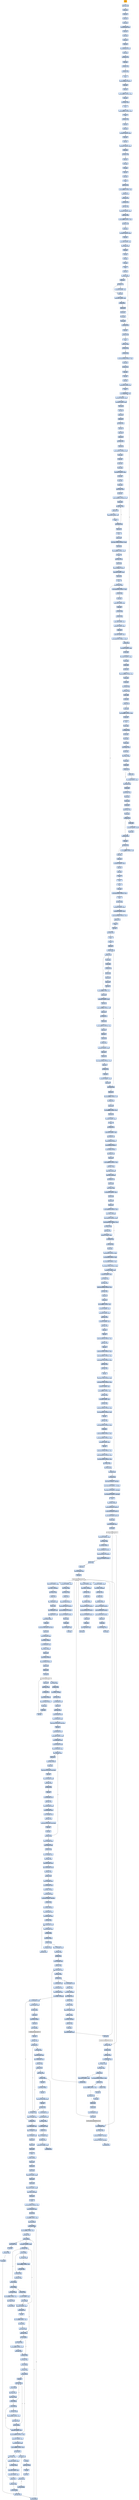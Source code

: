 digraph G {
node[shape=rectangle,style=filled,fillcolor=lightsteelblue,color=lightsteelblue]
bgcolor="transparent"
a0x0051175dcmc_[label="start\ncmc ",fillcolor="orange",color="lightgrey"];
a0x0051175etestw_si_si[label="0x0051175e\ntestw %si, %si"];
a0x00511761pushl_eax[label="0x00511761\npushl %eax"];
a0x00511762pushl_ecx[label="0x00511762\npushl %ecx"];
a0x00511763pushl_edx[label="0x00511763\npushl %edx"];
a0x00511764pushl_ebx[label="0x00511764\npushl %ebx"];
a0x00511765leal_0x10esp__eax[label="0x00511765\nleal 0x10(%esp), %eax"];
a0x00511769pushl_eax[label="0x00511769\npushl %eax"];
a0x0051176apushl_ebp[label="0x0051176a\npushl %ebp"];
a0x0051176bpushl_esi[label="0x0051176b\npushl %esi"];
a0x0051176cpushl_edi[label="0x0051176c\npushl %edi"];
a0x0051176dleal_0x00000136_edi[label="0x0051176d\nleal 0x00000136, %edi"];
a0x00511773pushl_edx[label="0x00511773\npushl %edx"];
a0x00511774jae_0x0051177c[label="0x00511774\njae 0x0051177c"];
a0x0051177cpopl_edx[label="0x0051177c\npopl %edx"];
a0x0051177djae_0x00511784[label="0x0051177d\njae 0x00511784"];
a0x00511784jbe_0x00511788[label="0x00511784\njbe 0x00511788"];
a0x00511788cmc_[label="0x00511788\ncmc "];
a0x00511789pushl_0xfffff9daUINT32[label="0x00511789\npushl $0xfffff9da<UINT32>"];
a0x0051178epopl_ebx[label="0x0051178e\npopl %ebx"];
a0x0051178fpushl_edi[label="0x0051178f\npushl %edi"];
a0x00511790andl_0xffffffffUINT32_esp[label="0x00511790\nandl $0xffffffff<UINT32>, %esp"];
a0x00511796popl_edi[label="0x00511796\npopl %edi"];
a0x00511797leal_edx__edx[label="0x00511797\nleal (%edx), %edx"];
a0x00511799stc_[label="0x00511799\nstc "];
a0x0051179acmpl_0xffffff9bUINT8_edx[label="0x0051179a\ncmpl $0xffffff9b<UINT8>, %edx"];
a0x0051179dcld_[label="0x0051179d\ncld "];
a0x0051179ejnl_0x005117a8[label="0x0051179e\njnl 0x005117a8"];
a0x005117a8pushl_esi[label="0x005117a8\npushl %esi"];
a0x005117a9pushl_ebx[label="0x005117a9\npushl %ebx"];
a0x005117aaxorl_0x0UINT32_ecx[label="0x005117aa\nxorl $0x0<UINT32>, %ecx"];
a0x005117b0popl_ebx[label="0x005117b0\npopl %ebx"];
a0x005117b1popl_esi[label="0x005117b1\npopl %esi"];
a0x005117b2addl_0x0UINT32_eax[label="0x005117b2\naddl $0x0<UINT32>, %eax"];
a0x005117b7pushl_ebp[label="0x005117b7\npushl %ebp"];
a0x005117b8jp_0x005117be[label="0x005117b8\njp 0x005117be"];
a0x005117bapushl_esi[label="0x005117ba\npushl %esi"];
a0x005117bbdecl_ebp[label="0x005117bb\ndecl %ebp"];
a0x005117bcincl_ebp[label="0x005117bc\nincl %ebp"];
a0x005117bdpopl_esi[label="0x005117bd\npopl %esi"];
a0x005117bepopl_ebp[label="0x005117be\npopl %ebp"];
a0x005117bfcld_[label="0x005117bf\ncld "];
a0x005117c0andw_si_si[label="0x005117c0\nandw %si, %si"];
a0x005117c3rolw_0xffffffa0UINT8_dx[label="0x005117c3\nrolw $0xffffffa0<UINT8>, %dx"];
a0x005117c7jmp_0x005117cb[label="0x005117c7\njmp 0x005117cb"];
a0x005117cbcall_0x005117c9[label="0x005117cb\ncall 0x005117c9"];
a0x005117c9jmp_0x005117d0[label="0x005117c9\njmp 0x005117d0"];
a0x005117d0testb_dh_dh[label="0x005117d0\ntestb %dh, %dh"];
a0x005117d2subl_0x0UINT32_eax[label="0x005117d2\nsubl $0x0<UINT32>, %eax"];
a0x005117d8xchgl_esi_esi[label="0x005117d8\nxchgl %esi, %esi"];
a0x005117daandl_0xffffffffUINT32_eax[label="0x005117da\nandl $0xffffffff<UINT32>, %eax"];
a0x005117dfjl_0x005117e8[label="0x005117df\njl 0x005117e8"];
a0x005117e1pushl_ebx[label="0x005117e1\npushl %ebx"];
a0x005117e2xorl_0x0UINT32_eax[label="0x005117e2\nxorl $0x0<UINT32>, %eax"];
a0x005117e7popl_ebx[label="0x005117e7\npopl %ebx"];
a0x005117e8xorw_0x0UINT8_di[label="0x005117e8\nxorw $0x0<UINT8>, %di"];
a0x005117ecmovl_esp__esi[label="0x005117ec\nmovl (%esp), %esi"];
a0x005117efincl_esp[label="0x005117ef\nincl %esp"];
a0x005117f0incl_esp[label="0x005117f0\nincl %esp"];
a0x005117f1incl_esp[label="0x005117f1\nincl %esp"];
a0x005117f2incl_esp[label="0x005117f2\nincl %esp"];
a0x005117f3nop_[label="0x005117f3\nnop "];
a0x005117f4pushl_ecx[label="0x005117f4\npushl %ecx"];
a0x005117f5movzbl_cl_ecx[label="0x005117f5\nmovzbl %cl, %ecx"];
a0x005117f8pushl_ecx[label="0x005117f8\npushl %ecx"];
a0x005117f9jp_0x005117ff[label="0x005117f9\njp 0x005117ff"];
a0x005117ffpopl_ecx[label="0x005117ff\npopl %ecx"];
a0x00511800addw_0x0UINT8_ax[label="0x00511800\naddw $0x0<UINT8>, %ax"];
a0x00511804jo_0x0051180a[label="0x00511804\njo 0x0051180a"];
a0x00511806pushl_ecx[label="0x00511806\npushl %ecx"];
a0x00511807decl_esi[label="0x00511807\ndecl %esi"];
a0x00511808incl_esi[label="0x00511808\nincl %esi"];
a0x00511809popl_ecx[label="0x00511809\npopl %ecx"];
a0x0051180aloop_0x005117f5[label="0x0051180a\nloop 0x005117f5"];
a0x005117fbrolw_0x70UINT8_si[label="0x005117fb\nrolw $0x70<UINT8>, %si"];
a0x0051180cpopl_ecx[label="0x0051180c\npopl %ecx"];
a0x0051180dja_0x00511816[label="0x0051180d\nja 0x00511816"];
a0x00511816nop_[label="0x00511816\nnop "];
a0x00511817addl_esi_ebx[label="0x00511817\naddl %esi, %ebx"];
a0x00511819je_0x00511823[label="0x00511819\nje 0x00511823"];
a0x0051181bjnl_0x00511823[label="0x0051181b\njnl 0x00511823"];
a0x00511823testl_0xa929e0baUINT32_eax[label="0x00511823\ntestl $0xa929e0ba<UINT32>, %eax"];
a0x00511828pushl_ecx[label="0x00511828\npushl %ecx"];
a0x00511829jl_0x0051182f[label="0x00511829\njl 0x0051182f"];
a0x0051182bnotb_bh[label="0x0051182b\nnotb %bh"];
a0x0051182dnotb_bh[label="0x0051182d\nnotb %bh"];
a0x0051182fpopl_ecx[label="0x0051182f\npopl %ecx"];
a0x00511830testb_0x4bUINT8_dl[label="0x00511830\ntestb $0x4b<UINT8>, %dl"];
a0x00511833stc_[label="0x00511833\nstc "];
a0x00511834leal_0xfffffffffffff8f3_edx[label="0x00511834\nleal 0xfffffffffffff8f3, %edx"];
a0x0051183aaddl_0x0UINT32_edx[label="0x0051183a\naddl $0x0<UINT32>, %edx"];
a0x00511840subl_0x0UINT8_eax[label="0x00511840\nsubl $0x0<UINT8>, %eax"];
a0x00511843decl_esp[label="0x00511843\ndecl %esp"];
a0x00511844incl_esp[label="0x00511844\nincl %esp"];
a0x00511845pushl_ebx[label="0x00511845\npushl %ebx"];
a0x00511846pushl_ecx[label="0x00511846\npushl %ecx"];
a0x00511847jne_0x0051184c[label="0x00511847\njne 0x0051184c"];
a0x0051184cpopl_ecx[label="0x0051184c\npopl %ecx"];
a0x0051184dpopl_ebx[label="0x0051184d\npopl %ebx"];
a0x0051184epushl_esi[label="0x0051184e\npushl %esi"];
a0x0051184fjnp_0x00511857[label="0x0051184f\njnp 0x00511857"];
a0x00511851pushl_ebp[label="0x00511851\npushl %ebp"];
a0x00511852movw_0x3b17UINT16_bp[label="0x00511852\nmovw $0x3b17<UINT16>, %bp"];
a0x00511856popl_ebp[label="0x00511856\npopl %ebp"];
a0x00511857popl_esi[label="0x00511857\npopl %esi"];
a0x00511858pushl_edi[label="0x00511858\npushl %edi"];
a0x00511859pushl_ebx[label="0x00511859\npushl %ebx"];
a0x0051185asubl_0x0UINT32_ebp[label="0x0051185a\nsubl $0x0<UINT32>, %ebp"];
a0x00511860popl_ebx[label="0x00511860\npopl %ebx"];
a0x00511861popl_edi[label="0x00511861\npopl %edi"];
a0x00511862pushl_esi[label="0x00511862\npushl %esi"];
a0x00511863addl_esp__edx[label="0x00511863\naddl (%esp), %edx"];
a0x00511866popl_esi[label="0x00511866\npopl %esi"];
a0x00511867testw_0xffffdb1aUINT16_ax[label="0x00511867\ntestw $0xffffdb1a<UINT16>, %ax"];
a0x0051186bpushl_ecx[label="0x0051186b\npushl %ecx"];
a0x0051186cmovzbl_cl_ecx[label="0x0051186c\nmovzbl %cl, %ecx"];
a0x0051186fcmpb_al_bl[label="0x0051186f\ncmpb %al, %bl"];
a0x00511871cmpb_0x2fUINT8_al[label="0x00511871\ncmpb $0x2f<UINT8>, %al"];
a0x00511873nop_[label="0x00511873\nnop "];
a0x00511874loop_0x0051186c[label="0x00511874\nloop 0x0051186c"];
a0x00511876popl_ecx[label="0x00511876\npopl %ecx"];
a0x00511877nop_[label="0x00511877\nnop "];
a0x00511878pushl_ebp[label="0x00511878\npushl %ebp"];
a0x00511879movl_0xc7788476UINT32_ebp[label="0x00511879\nmovl $0xc7788476<UINT32>, %ebp"];
a0x0051187epopl_ebp[label="0x0051187e\npopl %ebp"];
a0x0051187fshll_0xffffffe0UINT8_eax[label="0x0051187f\nshll $0xffffffe0<UINT8>, %eax"];
a0x00511882nop_[label="0x00511882\nnop "];
a0x00511883andl_ecx_ecx[label="0x00511883\nandl %ecx, %ecx"];
a0x00511885pushl_eax[label="0x00511885\npushl %eax"];
a0x00511886pushl_0xffffffe4UINT8[label="0x00511886\npushl $0xffffffe4<UINT8>"];
a0x00511888addl_0x4UINT8_esp[label="0x00511888\naddl $0x4<UINT8>, %esp"];
a0x0051188bpopl_eax[label="0x0051188b\npopl %eax"];
a0x0051188cnop_[label="0x0051188c\nnop "];
a0x0051188dmovl_edx__ecx[label="0x0051188d\nmovl (%edx), %ecx"];
a0x0051188ftestl_0xbf9a5f5dUINT32_eax[label="0x0051188f\ntestl $0xbf9a5f5d<UINT32>, %eax"];
a0x00511894jbe_0x0051189c[label="0x00511894\njbe 0x0051189c"];
a0x00511896pushl_eax[label="0x00511896\npushl %eax"];
a0x00511897subw_0x0UINT8_di[label="0x00511897\nsubw $0x0<UINT8>, %di"];
a0x0051189bpopl_eax[label="0x0051189b\npopl %eax"];
a0x0051189cjae_0x0051189f[label="0x0051189c\njae 0x0051189f"];
a0x0051189fjle_0x005118a5[label="0x0051189f\njle 0x005118a5"];
a0x005118a1addw_0x0UINT8_dx[label="0x005118a1\naddw $0x0<UINT8>, %dx"];
a0x005118a5addl_0x0UINT8_ebp[label="0x005118a5\naddl $0x0<UINT8>, %ebp"];
a0x005118a8pushl_ecx[label="0x005118a8\npushl %ecx"];
a0x005118a9addl_0x4UINT8_esp[label="0x005118a9\naddl $0x4<UINT8>, %esp"];
a0x005118actestl_0xff000000UINT32_edx_[label="0x005118ac\ntestl $0xff000000<UINT32>, (%edx)"];
a0x005118b2je_0x00511834[label="0x005118b2\nje 0x00511834"];
a0x005118b8xorl_0x0UINT32_edi[label="0x005118b8\nxorl $0x0<UINT32>, %edi"];
a0x005118bepushl_edx[label="0x005118be\npushl %edx"];
a0x005118bfxorl_0x0UINT32_eax[label="0x005118bf\nxorl $0x0<UINT32>, %eax"];
a0x005118c4popl_edx[label="0x005118c4\npopl %edx"];
a0x005118c5pushl_eax[label="0x005118c5\npushl %eax"];
a0x005118c6pushl_ecx[label="0x005118c6\npushl %ecx"];
a0x005118c7cmpw_0xffffff84UINT8_dx[label="0x005118c7\ncmpw $0xffffff84<UINT8>, %dx"];
a0x005118cbpopl_ecx[label="0x005118cb\npopl %ecx"];
a0x005118ccpopl_eax[label="0x005118cc\npopl %eax"];
a0x005118cdjmp_0x005118f9[label="0x005118cd\njmp 0x005118f9"];
a0x005118f9addl_edi_ecx[label="0x005118f9\naddl %edi, %ecx"];
a0x005118fbpushl_ebx[label="0x005118fb\npushl %ebx"];
a0x005118fcpopl_ebx[label="0x005118fc\npopl %ebx"];
a0x005118fdjo_0x00511907[label="0x005118fd\njo 0x00511907"];
a0x005118ffpushl_esi[label="0x005118ff\npushl %esi"];
a0x00511900andl_0xffffffffUINT32_esp[label="0x00511900\nandl $0xffffffff<UINT32>, %esp"];
a0x00511906popl_esi[label="0x00511906\npopl %esi"];
a0x00511907cld_[label="0x00511907\ncld "];
a0x00511908pushl_ebx[label="0x00511908\npushl %ebx"];
a0x00511909call_0x00511932[label="0x00511909\ncall 0x00511932"];
a0x00511932popl_ebx[label="0x00511932\npopl %ebx"];
a0x00511933popl_ebx[label="0x00511933\npopl %ebx"];
a0x00511934pushl_eax[label="0x00511934\npushl %eax"];
a0x00511935movl_ebx__eax[label="0x00511935\nmovl (%ebx), %eax"];
a0x00511937pushl_eax[label="0x00511937\npushl %eax"];
a0x00511938xorl_ecx_esp_[label="0x00511938\nxorl %ecx, (%esp)"];
a0x0051193bpopl_ecx[label="0x0051193b\npopl %ecx"];
a0x0051193cpopl_eax[label="0x0051193c\npopl %eax"];
a0x0051193djs_0x00511946[label="0x0051193d\njs 0x00511946"];
a0x0051193fjl_0x00511946[label="0x0051193f\njl 0x00511946"];
a0x00511941xorl_0x0UINT32_eax[label="0x00511941\nxorl $0x0<UINT32>, %eax"];
a0x00511946jmp_0x00511976[label="0x00511946\njmp 0x00511976"];
a0x00511976pushl_eax[label="0x00511976\npushl %eax"];
a0x00511977xchgl_ebx_esp[label="0x00511977\nxchgl %ebx, %esp"];
a0x00511979popl_eax[label="0x00511979\npopl %eax"];
a0x0051197apushl_ecx[label="0x0051197a\npushl %ecx"];
a0x0051197bpopl_eax[label="0x0051197b\npopl %eax"];
a0x0051197cxchgl_esp_ebx[label="0x0051197c\nxchgl %esp, %ebx"];
a0x0051197epopl_eax[label="0x0051197e\npopl %eax"];
a0x0051197fjg_0x00511989[label="0x0051197f\njg 0x00511989"];
a0x00511989loop_0x005119c0[label="0x00511989\nloop 0x005119c0"];
a0x005119c0incl_ecx[label="0x005119c0\nincl %ecx"];
a0x005119c1jg_0x005119c7[label="0x005119c1\njg 0x005119c7"];
a0x005119c7pushl_ebp[label="0x005119c7\npushl %ebp"];
a0x005119c8pushl_ecx[label="0x005119c8\npushl %ecx"];
a0x005119c9xorl_0x0UINT32_eax[label="0x005119c9\nxorl $0x0<UINT32>, %eax"];
a0x005119cepopl_ecx[label="0x005119ce\npopl %ecx"];
a0x005119cfpopl_ebp[label="0x005119cf\npopl %ebp"];
a0x005119d0stc_[label="0x005119d0\nstc "];
a0x005119d1cld_[label="0x005119d1\ncld "];
a0x005119d2nop_[label="0x005119d2\nnop "];
a0x005119d3incl_edx[label="0x005119d3\nincl %edx"];
a0x005119d4testl_0x6bc28d25UINT32_eax[label="0x005119d4\ntestl $0x6bc28d25<UINT32>, %eax"];
a0x005119d9nop_[label="0x005119d9\nnop "];
a0x005119dajo_0x005119e1[label="0x005119da\njo 0x005119e1"];
a0x005119dcxorl_0x0UINT32_eax[label="0x005119dc\nxorl $0x0<UINT32>, %eax"];
a0x005119e1addl_0x0UINT32_ebx[label="0x005119e1\naddl $0x0<UINT32>, %ebx"];
a0x005119e7cmpl_0x59948034UINT32_edi[label="0x005119e7\ncmpl $0x59948034<UINT32>, %edi"];
a0x005119edandb_cl_cl[label="0x005119ed\nandb %cl, %cl"];
a0x005119effnop_[label="0x005119ef\nfnop "];
a0x005119f1decl_edi[label="0x005119f1\ndecl %edi"];
a0x005119f2jne_0x0051188d[label="0x005119f2\njne 0x0051188d"];
a0x00511981pushl_ebx[label="0x00511981\npushl %ebx"];
a0x00511982xorl_0x0UINT32_ecx[label="0x00511982\nxorl $0x0<UINT32>, %ecx"];
a0x00511988popl_ebx[label="0x00511988\npopl %ebx"];
a0x005119c3rolw_0xffffffe0UINT8_cx[label="0x005119c3\nrolw $0xffffffe0<UINT8>, %cx"];
a0x005119f8nop_[label="0x005119f8\nnop "];
a0x005119f9cmc_[label="0x005119f9\ncmc "];
a0x005119fapushl_ecx[label="0x005119fa\npushl %ecx"];
a0x005119fbmovzbl_cl_ecx[label="0x005119fb\nmovzbl %cl, %ecx"];
a0x005119fejg_0x00511a08[label="0x005119fe\njg 0x00511a08"];
a0x00511a00pushl_ecx[label="0x00511a00\npushl %ecx"];
a0x00511a01pushl_edi[label="0x00511a01\npushl %edi"];
a0x00511a02ja_0x00511a06[label="0x00511a02\nja 0x00511a06"];
a0x00511a04pushl_eax[label="0x00511a04\npushl %eax"];
a0x00511a05popl_eax[label="0x00511a05\npopl %eax"];
a0x00511a06popl_edi[label="0x00511a06\npopl %edi"];
a0x00511a07popl_ecx[label="0x00511a07\npopl %ecx"];
a0x00511a08rolb_0xfffffff8UINT8_cl[label="0x00511a08\nrolb $0xfffffff8<UINT8>, %cl"];
a0x00511a0bpushl_eax[label="0x00511a0b\npushl %eax"];
a0x00511a0caddl_0x0UINT32_eax[label="0x00511a0c\naddl $0x0<UINT32>, %eax"];
a0x00511a11popl_eax[label="0x00511a11\npopl %eax"];
a0x00511a12cmpw_0xffffff8bUINT8_dx[label="0x00511a12\ncmpw $0xffffff8b<UINT8>, %dx"];
a0x00511a16pushl_ecx[label="0x00511a16\npushl %ecx"];
a0x00511a17jnp_0x00511a1f[label="0x00511a17\njnp 0x00511a1f"];
a0x00511a19pushl_edi[label="0x00511a19\npushl %edi"];
a0x00511a1atestw_0xffffd71fUINT16_ax[label="0x00511a1a\ntestw $0xffffd71f<UINT16>, %ax"];
a0x00511a1epopl_edi[label="0x00511a1e\npopl %edi"];
a0x00511a1fpopl_ecx[label="0x00511a1f\npopl %ecx"];
a0x00511a20pushl_ebx[label="0x00511a20\npushl %ebx"];
a0x00511a21jg_0x00511a28[label="0x00511a21\njg 0x00511a28"];
a0x00511a23xorl_0x0UINT32_eax[label="0x00511a23\nxorl $0x0<UINT32>, %eax"];
a0x00511a28popl_ebx[label="0x00511a28\npopl %ebx"];
a0x00511a29pushl_esi[label="0x00511a29\npushl %esi"];
a0x00511a2amovl_0xb5edeb3eUINT32_esi[label="0x00511a2a\nmovl $0xb5edeb3e<UINT32>, %esi"];
a0x00511a2fpopl_esi[label="0x00511a2f\npopl %esi"];
a0x00511a30jo_0x00511a3a[label="0x00511a30\njo 0x00511a3a"];
a0x00511a32pushl_edi[label="0x00511a32\npushl %edi"];
a0x00511a33subl_0x0UINT32_esp[label="0x00511a33\nsubl $0x0<UINT32>, %esp"];
a0x00511a39popl_edi[label="0x00511a39\npopl %edi"];
a0x00511a3aloop_0x005119fb[label="0x00511a3a\nloop 0x005119fb"];
a0x00511a3cpopl_ecx[label="0x00511a3c\npopl %ecx"];
a0x00511a3dtestb_0xffffff9bUINT8_al[label="0x00511a3d\ntestb $0xffffff9b<UINT8>, %al"];
a0x00511a3fjle_0x00511a46[label="0x00511a3f\njle 0x00511a46"];
a0x00511a46pushl_ecx[label="0x00511a46\npushl %ecx"];
a0x00511a47rorl_0xffffff80UINT8_ecx[label="0x00511a47\nrorl $0xffffff80<UINT8>, %ecx"];
a0x00511a4apopl_ecx[label="0x00511a4a\npopl %ecx"];
a0x00511a4broll_0x0UINT8_ecx[label="0x00511a4b\nroll $0x0<UINT8>, %ecx"];
a0x00511a4enop_[label="0x00511a4e\nnop "];
a0x00511a4fjbe_0x00511a54[label="0x00511a4f\njbe 0x00511a54"];
a0x00511a51cmpl_0x19UINT8_ebx[label="0x00511a51\ncmpl $0x19<UINT8>, %ebx"];
a0x00511a54jmp_0x005111aa[label="0x00511a54\njmp 0x005111aa"];
a0x005111aapushl_0xe038UINT32[label="0x005111aa\npushl $0xe038<UINT32>"];
a0x005111afpushl_0xe034UINT32[label="0x005111af\npushl $0xe034<UINT32>"];
a0x005111b4pushl_0xb0aUINT32[label="0x005111b4\npushl $0xb0a<UINT32>"];
a0x005111b9call_0x005111be[label="0x005111b9\ncall 0x005111be"];
a0x005111bepopl_eax[label="0x005111be\npopl %eax"];
a0x005111bfandl_0xfffff000UINT32_eax[label="0x005111bf\nandl $0xfffff000<UINT32>, %eax"];
a0x005111c4addl_eax_esp_[label="0x005111c4\naddl %eax, (%esp)"];
a0x005111c7addl_eax_0x4esp_[label="0x005111c7\naddl %eax, 0x4(%esp)"];
a0x005111cbaddl_eax_0x8esp_[label="0x005111cb\naddl %eax, 0x8(%esp)"];
a0x005111cfcall_0x005111e5[label="0x005111cf\ncall 0x005111e5"];
a0x005111e5pushl_ebp[label="0x005111e5\npushl %ebp"];
a0x005111e6movl_esp_ebp[label="0x005111e6\nmovl %esp, %ebp"];
a0x005111e8subl_0x200UINT32_esp[label="0x005111e8\nsubl $0x200<UINT32>, %esp"];
a0x005111eepushl_ebx[label="0x005111ee\npushl %ebx"];
a0x005111efpushl_edi[label="0x005111ef\npushl %edi"];
a0x005111f0pushl_esi[label="0x005111f0\npushl %esi"];
a0x005111f1andl_0xffff0000UINT32_eax[label="0x005111f1\nandl $0xffff0000<UINT32>, %eax"];
a0x005111f6movl_eax__80ebp_[label="0x005111f6\nmovl %eax, -80(%ebp)"];
a0x005111f9movl_0x8000UINT32_ecx[label="0x005111f9\nmovl $0x8000<UINT32>, %ecx"];
a0x005111feaddl_0xaf631837UINT32_eax[label="0x005111fe\naddl $0xaf631837<UINT32>, %eax"];
a0x00511203xorl_eax_ebx[label="0x00511203\nxorl %eax, %ebx"];
a0x00511205addw_ax_bx[label="0x00511205\naddw %ax, %bx"];
a0x00511208roll_0x7UINT8_ebx[label="0x00511208\nroll $0x7<UINT8>, %ebx"];
a0x0051120bloop_0x005111fe[label="0x0051120b\nloop 0x005111fe"];
a0x0051120dpushl_0x8ebp_[label="0x0051120d\npushl 0x8(%ebp)"];
a0x00511210popl_edx[label="0x00511210\npopl %edx"];
a0x00511211addl_0x3e00UINT32_edx[label="0x00511211\naddl $0x3e00<UINT32>, %edx"];
a0x00511217movl_0x3e00UINT32_edi[label="0x00511217\nmovl $0x3e00<UINT32>, %edi"];
a0x0051121cmovl_0x3e00UINT32_ecx[label="0x0051121c\nmovl $0x3e00<UINT32>, %ecx"];
a0x00511221movl_0x8711f20aUINT32_eax[label="0x00511221\nmovl $0x8711f20a<UINT32>, %eax"];
a0x00511226subl_0x4UINT8_ecx[label="0x00511226\nsubl $0x4<UINT8>, %ecx"];
a0x00511229subl_0x4UINT8_edx[label="0x00511229\nsubl $0x4<UINT8>, %edx"];
a0x0051122cmovl_edx__esi[label="0x0051122c\nmovl (%edx), %esi"];
a0x0051122exorl_eax_esi[label="0x0051122e\nxorl %eax, %esi"];
a0x00511230addl_0x7ee82b64UINT32_esi[label="0x00511230\naddl $0x7ee82b64<UINT32>, %esi"];
a0x00511236xorl_eax_esi[label="0x00511236\nxorl %eax, %esi"];
a0x00511238bswap_esi[label="0x00511238\nbswap %esi"];
a0x0051123abswap_esi[label="0x0051123a\nbswap %esi"];
a0x0051123croll_0xffffffcbUINT8_esi[label="0x0051123c\nroll $0xffffffcb<UINT8>, %esi"];
a0x0051123frorl_0x15UINT8_esi[label="0x0051123f\nrorl $0x15<UINT8>, %esi"];
a0x00511242rorl_0x5aUINT8_esi[label="0x00511242\nrorl $0x5a<UINT8>, %esi"];
a0x00511245subl_ecx_esi[label="0x00511245\nsubl %ecx, %esi"];
a0x00511247rorl_0x73UINT8_esi[label="0x00511247\nrorl $0x73<UINT8>, %esi"];
a0x0051124asubl_eax_esi[label="0x0051124a\nsubl %eax, %esi"];
a0x0051124cnegl_esi[label="0x0051124c\nnegl %esi"];
a0x0051124enegl_esi[label="0x0051124e\nnegl %esi"];
a0x00511250addl_0x3a892c23UINT32_esi[label="0x00511250\naddl $0x3a892c23<UINT32>, %esi"];
a0x00511256addl_ecx_esi[label="0x00511256\naddl %ecx, %esi"];
a0x00511258negl_esi[label="0x00511258\nnegl %esi"];
a0x0051125aaddl_0x7f224007UINT32_eax[label="0x0051125a\naddl $0x7f224007<UINT32>, %eax"];
a0x00511260addl_0x6ef68451UINT32_esi[label="0x00511260\naddl $0x6ef68451<UINT32>, %esi"];
a0x00511266subl_0xa6f77c2bUINT32_eax[label="0x00511266\nsubl $0xa6f77c2b<UINT32>, %eax"];
a0x0051126csubl_eax_esi[label="0x0051126c\nsubl %eax, %esi"];
a0x0051126esubl_eax_esi[label="0x0051126e\nsubl %eax, %esi"];
a0x00511270notl_esi[label="0x00511270\nnotl %esi"];
a0x00511272subl_0x1217e82UINT32_esi[label="0x00511272\nsubl $0x1217e82<UINT32>, %esi"];
a0x00511278subl_0xf5270204UINT32_eax[label="0x00511278\nsubl $0xf5270204<UINT32>, %eax"];
a0x0051127eroll_0x1cUINT8_esi[label="0x0051127e\nroll $0x1c<UINT8>, %esi"];
a0x00511281roll_0xffffffd0UINT8_esi[label="0x00511281\nroll $0xffffffd0<UINT8>, %esi"];
a0x00511284xorl_eax_esi[label="0x00511284\nxorl %eax, %esi"];
a0x00511286rorl_0x6dUINT8_esi[label="0x00511286\nrorl $0x6d<UINT8>, %esi"];
a0x00511289xorl_ecx_esi[label="0x00511289\nxorl %ecx, %esi"];
a0x0051128bsubl_0x15e66a3eUINT32_esi[label="0x0051128b\nsubl $0x15e66a3e<UINT32>, %esi"];
a0x00511291xorl_0xae64f320UINT32_esi[label="0x00511291\nxorl $0xae64f320<UINT32>, %esi"];
a0x00511297notl_esi[label="0x00511297\nnotl %esi"];
a0x00511299addl_ecx_esi[label="0x00511299\naddl %ecx, %esi"];
a0x0051129bsubl_0x6fc0eb54UINT32_eax[label="0x0051129b\nsubl $0x6fc0eb54<UINT32>, %eax"];
a0x005112a1bswap_esi[label="0x005112a1\nbswap %esi"];
a0x005112a3addl_0x1846dfedUINT32_eax[label="0x005112a3\naddl $0x1846dfed<UINT32>, %eax"];
a0x005112a9addl_0x8ad3d827UINT32_eax[label="0x005112a9\naddl $0x8ad3d827<UINT32>, %eax"];
a0x005112afrorl_0x6fUINT8_esi[label="0x005112af\nrorl $0x6f<UINT8>, %esi"];
a0x005112b2negl_esi[label="0x005112b2\nnegl %esi"];
a0x005112b4addl_0x145c220eUINT32_esi[label="0x005112b4\naddl $0x145c220e<UINT32>, %esi"];
a0x005112baaddl_0x64eda370UINT32_esi[label="0x005112ba\naddl $0x64eda370<UINT32>, %esi"];
a0x005112c0subl_0x2cfa4422UINT32_esi[label="0x005112c0\nsubl $0x2cfa4422<UINT32>, %esi"];
a0x005112c6movl_esi_edx_[label="0x005112c6\nmovl %esi, (%edx)"];
a0x005112c8testl_ecx_ecx[label="0x005112c8\ntestl %ecx, %ecx"];
a0x005112cajne_0x00511226[label="0x005112ca\njne 0x00511226"];
a0x005112d0call_0x00511625[label="0x005112d0\ncall 0x00511625"];
a0x00511625movl_0x0UINT32__68ebp_[label="0x00511625\nmovl $0x0<UINT32>, -68(%ebp)"];
a0x0051162cmovl_0x10000UINT32__72ebp_[label="0x0051162c\nmovl $0x10000<UINT32>, -72(%ebp)"];
a0x00511633movl_0x175dUINT32__76ebp_[label="0x00511633\nmovl $0x175d<UINT32>, -76(%ebp)"];
a0x0051163amovl_0x3e00UINT32__84ebp_[label="0x0051163a\nmovl $0x3e00<UINT32>, -84(%ebp)"];
a0x00511641ret[label="0x00511641\nret"];
a0x005112d5pushl_0x0UINT8[label="0x005112d5\npushl $0x0<UINT8>"];
a0x005112d7pushl_0x6c6c642eUINT32[label="0x005112d7\npushl $0x6c6c642e<UINT32>"];
a0x005112dcpushl_0x32336c65UINT32[label="0x005112dc\npushl $0x32336c65<UINT32>"];
a0x005112e1pushl_0x6e72656bUINT32[label="0x005112e1\npushl $0x6e72656b<UINT32>"];
a0x005112e6pushl_esp[label="0x005112e6\npushl %esp"];
a0x005112e7movl_0x10ebp__eax[label="0x005112e7\nmovl 0x10(%ebp), %eax"];
a0x005112eacall_eax_[label="0x005112ea\ncall (%eax)"];
LoadLibraryA_kernel32_dll[label="LoadLibraryA@kernel32.dll",fillcolor="lightgrey",color="lightgrey"];
a0x005112ecaddl_0x10UINT8_esp[label="0x005112ec\naddl $0x10<UINT8>, %esp"];
a0x005112efmovl_eax_edi[label="0x005112ef\nmovl %eax, %edi"];
a0x005112f1pushl_0x0UINT8[label="0x005112f1\npushl $0x0<UINT8>"];
a0x005112f3pushl_0x636f6c6cUINT32[label="0x005112f3\npushl $0x636f6c6c<UINT32>"];
a0x005112f8pushl_0x416c6175UINT32[label="0x005112f8\npushl $0x416c6175<UINT32>"];
a0x005112fdpushl_0x74726956UINT32[label="0x005112fd\npushl $0x74726956<UINT32>"];
a0x00511302pushl_esp[label="0x00511302\npushl %esp"];
a0x00511303pushl_eax[label="0x00511303\npushl %eax"];
a0x00511304movl_0xcebp__eax[label="0x00511304\nmovl 0xc(%ebp), %eax"];
a0x00511307call_eax_[label="0x00511307\ncall (%eax)"];
GetProcAddress_kernel32_dll[label="GetProcAddress@kernel32.dll",fillcolor="lightgrey",color="lightgrey"];
a0x00511309addl_0x10UINT8_esp[label="0x00511309\naddl $0x10<UINT8>, %esp"];
a0x0051130cmovl_eax_ebx[label="0x0051130c\nmovl %eax, %ebx"];
a0x0051130etestl_eax_eax[label="0x0051130e\ntestl %eax, %eax"];
a0x00511310je_0x0051161b[label="0x00511310\nje 0x0051161b"];
a0x00511316pushl_0x7463UINT32[label="0x00511316\npushl $0x7463<UINT32>"];
a0x0051131bpushl_0x65746f72UINT32[label="0x0051131b\npushl $0x65746f72<UINT32>"];
a0x00511320pushl_0x506c6175UINT32[label="0x00511320\npushl $0x506c6175<UINT32>"];
a0x00511325pushl_0x74726956UINT32[label="0x00511325\npushl $0x74726956<UINT32>"];
a0x0051132apushl_esp[label="0x0051132a\npushl %esp"];
a0x0051132bpushl_edi[label="0x0051132b\npushl %edi"];
a0x0051132cmovl_0xcebp__eax[label="0x0051132c\nmovl 0xc(%ebp), %eax"];
a0x0051132fcall_eax_[label="0x0051132f\ncall (%eax)"];
a0x00511331addl_0x10UINT8_esp[label="0x00511331\naddl $0x10<UINT8>, %esp"];
a0x00511334movl_eax__116ebp_[label="0x00511334\nmovl %eax, -116(%ebp)"];
a0x00511337testl_eax_eax[label="0x00511337\ntestl %eax, %eax"];
a0x00511339je_0x0051161b[label="0x00511339\nje 0x0051161b"];
a0x0051133fpushl_0x0UINT8[label="0x0051133f\npushl $0x0<UINT8>"];
a0x00511341pushl_0x79726575UINT32[label="0x00511341\npushl $0x79726575<UINT32>"];
a0x00511346pushl_0x516c6175UINT32[label="0x00511346\npushl $0x516c6175<UINT32>"];
a0x0051134bpushl_0x74726956UINT32[label="0x0051134b\npushl $0x74726956<UINT32>"];
a0x00511350pushl_esp[label="0x00511350\npushl %esp"];
a0x00511351pushl_edi[label="0x00511351\npushl %edi"];
a0x00511352movl_0xcebp__eax[label="0x00511352\nmovl 0xc(%ebp), %eax"];
a0x00511355call_eax_[label="0x00511355\ncall (%eax)"];
a0x00511357addl_0x10UINT8_esp[label="0x00511357\naddl $0x10<UINT8>, %esp"];
a0x0051135amovl_eax__120ebp_[label="0x0051135a\nmovl %eax, -120(%ebp)"];
a0x0051135dtestl_eax_eax[label="0x0051135d\ntestl %eax, %eax"];
a0x0051135fje_0x0051161b[label="0x0051135f\nje 0x0051161b"];
a0x00511365pushl_0x0UINT8[label="0x00511365\npushl $0x0<UINT8>"];
a0x00511367pushl_0x72745064UINT32[label="0x00511367\npushl $0x72745064<UINT32>"];
a0x0051136cpushl_0x61655264UINT32[label="0x0051136c\npushl $0x61655264<UINT32>"];
a0x00511371pushl_0x61427349UINT32[label="0x00511371\npushl $0x61427349<UINT32>"];
a0x00511376pushl_esp[label="0x00511376\npushl %esp"];
a0x00511377pushl_edi[label="0x00511377\npushl %edi"];
a0x00511378movl_0xcebp__eax[label="0x00511378\nmovl 0xc(%ebp), %eax"];
a0x0051137bcall_eax_[label="0x0051137b\ncall (%eax)"];
a0x0051137daddl_0x10UINT8_esp[label="0x0051137d\naddl $0x10<UINT8>, %esp"];
a0x00511380movl_eax__124ebp_[label="0x00511380\nmovl %eax, -124(%ebp)"];
a0x00511383testl_eax_eax[label="0x00511383\ntestl %eax, %eax"];
a0x00511385je_0x0051161b[label="0x00511385\nje 0x0051161b"];
a0x0051138bleal__504ebp__edi[label="0x0051138b\nleal -504(%ebp), %edi"];
a0x00511391pushl_edi[label="0x00511391\npushl %edi"];
a0x00511392movl_0x8ebp__esi[label="0x00511392\nmovl 0x8(%ebp), %esi"];
a0x00511395addl_0x3cesi__esi[label="0x00511395\naddl 0x3c(%esi), %esi"];
a0x00511398pushl_0x3eUINT8[label="0x00511398\npushl $0x3e<UINT8>"];
a0x0051139apopl_ecx[label="0x0051139a\npopl %ecx"];
a0x0051139brepz_movsl_ds_esi__es_edi_[label="0x0051139b\nrepz movsl %ds:(%esi), %es:(%edi)"];
a0x0051139dpopl_edi[label="0x0051139d\npopl %edi"];
a0x0051139emovl_0x34edi__eax[label="0x0051139e\nmovl 0x34(%edi), %eax"];
a0x005113a1movl_eax__4ebp_[label="0x005113a1\nmovl %eax, -4(%ebp)"];
a0x005113a4movl_0x50edi__ecx[label="0x005113a4\nmovl 0x50(%edi), %ecx"];
a0x005113a7movl_ecx__8ebp_[label="0x005113a7\nmovl %ecx, -8(%ebp)"];
a0x005113aapushl_ecx[label="0x005113aa\npushl %ecx"];
a0x005113abpushl_0x40UINT8[label="0x005113ab\npushl $0x40<UINT8>"];
a0x005113adpushl_0x3000UINT32[label="0x005113ad\npushl $0x3000<UINT32>"];
a0x005113b2pushl_ecx[label="0x005113b2\npushl %ecx"];
a0x005113b3pushl_eax[label="0x005113b3\npushl %eax"];
a0x005113b4call_ebx[label="0x005113b4\ncall %ebx"];
VirtualAlloc_kernel32_dll[label="VirtualAlloc@kernel32.dll",fillcolor="lightgrey",color="lightgrey"];
a0x005113b6popl_ecx[label="0x005113b6\npopl %ecx"];
a0x005113b7testl_eax_eax[label="0x005113b7\ntestl %eax, %eax"];
a0x005113b9jne_0x005113ce[label="0x005113b9\njne 0x005113ce"];
a0x005113bbpushl_0x40UINT8[label="0x005113bb\npushl $0x40<UINT8>"];
a0x005113bdpushl_0x1000UINT32[label="0x005113bd\npushl $0x1000<UINT32>"];
a0x005113c2pushl_ecx[label="0x005113c2\npushl %ecx"];
a0x005113c3pushl_eax[label="0x005113c3\npushl %eax"];
a0x005113c4call_ebx[label="0x005113c4\ncall %ebx"];
a0x005113c6testl_eax_eax[label="0x005113c6\ntestl %eax, %eax"];
a0x005113c8je_0x0051161b[label="0x005113c8\nje 0x0051161b"];
a0x005113cemovl_eax__12ebp_[label="0x005113ce\nmovl %eax, -12(%ebp)"];
a0x005113d1movl_eax_edi[label="0x005113d1\nmovl %eax, %edi"];
a0x005113d3movl_0x8ebp__esi[label="0x005113d3\nmovl 0x8(%ebp), %esi"];
a0x005113d6pushl_esi[label="0x005113d6\npushl %esi"];
a0x005113d7movl_esi_ecx[label="0x005113d7\nmovl %esi, %ecx"];
a0x005113d9addl_0x3cesi__ecx[label="0x005113d9\naddl 0x3c(%esi), %ecx"];
a0x005113dcmovl_0x54ecx__ecx[label="0x005113dc\nmovl 0x54(%ecx), %ecx"];
a0x005113dfrepz_movsb_ds_esi__es_edi_[label="0x005113df\nrepz movsb %ds:(%esi), %es:(%edi)"];
a0x005113e1popl_esi[label="0x005113e1\npopl %esi"];
a0x005113e2addl_0x3cesi__esi[label="0x005113e2\naddl 0x3c(%esi), %esi"];
a0x005113e5addl_0xf8UINT32_esi[label="0x005113e5\naddl $0xf8<UINT32>, %esi"];
a0x005113ebmovl_0x8ebp__eax[label="0x005113eb\nmovl 0x8(%ebp), %eax"];
a0x005113eeaddl_0x3ceax__eax[label="0x005113ee\naddl 0x3c(%eax), %eax"];
a0x005113f1movzbl_0x6eax__eax[label="0x005113f1\nmovzbl 0x6(%eax), %eax"];
a0x005113f5leal__56ebp__edi[label="0x005113f5\nleal -56(%ebp), %edi"];
a0x005113f8pushl_edi[label="0x005113f8\npushl %edi"];
a0x005113f9pushl_0xaUINT8[label="0x005113f9\npushl $0xa<UINT8>"];
a0x005113fbpopl_ecx[label="0x005113fb\npopl %ecx"];
a0x005113fcrepz_movsl_ds_esi__es_edi_[label="0x005113fc\nrepz movsl %ds:(%esi), %es:(%edi)"];
a0x005113fepopl_edi[label="0x005113fe\npopl %edi"];
a0x005113ffmovl_0x14edi__edx[label="0x005113ff\nmovl 0x14(%edi), %edx"];
a0x00511402testl_edx_edx[label="0x00511402\ntestl %edx, %edx"];
a0x00511404je_0x0051141a[label="0x00511404\nje 0x0051141a"];
a0x00511406pushl_esi[label="0x00511406\npushl %esi"];
a0x00511407movl_0x8ebp__esi[label="0x00511407\nmovl 0x8(%ebp), %esi"];
a0x0051140aaddl_edx_esi[label="0x0051140a\naddl %edx, %esi"];
a0x0051140cmovl_0x10edi__ecx[label="0x0051140c\nmovl 0x10(%edi), %ecx"];
a0x0051140fmovl_0xcedi__edx[label="0x0051140f\nmovl 0xc(%edi), %edx"];
a0x00511412movl__12ebp__edi[label="0x00511412\nmovl -12(%ebp), %edi"];
a0x00511415addl_edx_edi[label="0x00511415\naddl %edx, %edi"];
a0x00511417repz_movsb_ds_esi__es_edi_[label="0x00511417\nrepz movsb %ds:(%esi), %es:(%edi)"];
a0x00511419popl_esi[label="0x00511419\npopl %esi"];
a0x0051141adecl_eax[label="0x0051141a\ndecl %eax"];
a0x0051141bjne_0x005113f5[label="0x0051141b\njne 0x005113f5"];
a0x0051141dmovl__12ebp__edx[label="0x0051141d\nmovl -12(%ebp), %edx"];
a0x00511420subl__4ebp__edx[label="0x00511420\nsubl -4(%ebp), %edx"];
a0x00511423je_0x00511481[label="0x00511423\nje 0x00511481"];
a0x00511425movl__12ebp__eax[label="0x00511425\nmovl -12(%ebp), %eax"];
a0x00511428movl_eax_ebx[label="0x00511428\nmovl %eax, %ebx"];
a0x0051142aaddl_0x3cebx__ebx[label="0x0051142a\naddl 0x3c(%ebx), %ebx"];
a0x0051142dmovl_0xa0ebx__ebx[label="0x0051142d\nmovl 0xa0(%ebx), %ebx"];
a0x00511433testl_ebx_ebx[label="0x00511433\ntestl %ebx, %ebx"];
a0x00511435je_0x00511481[label="0x00511435\nje 0x00511481"];
a0x00511481movl__12ebp__ecx[label="0x00511481\nmovl -12(%ebp), %ecx"];
a0x00511484movl__80ebp__edx[label="0x00511484\nmovl -80(%ebp), %edx"];
a0x00511487addl_edx__76ebp_[label="0x00511487\naddl %edx, -76(%ebp)"];
a0x0051148amovl_fs_0x30_eax[label="0x0051148a\nmovl %fs:0x30, %eax"];
a0x00511491cmpl_0x0UINT8__68ebp_[label="0x00511491\ncmpl $0x0<UINT8>, -68(%ebp)"];
a0x00511495jne_0x0051149a[label="0x00511495\njne 0x0051149a"];
a0x00511497movl_ecx_0x8eax_[label="0x00511497\nmovl %ecx, 0x8(%eax)"];
a0x0051149amovl_0xceax__eax[label="0x0051149a\nmovl 0xc(%eax), %eax"];
a0x0051149dmovl_0xceax__eax[label="0x0051149d\nmovl 0xc(%eax), %eax"];
a0x005114a0movl_eax_esi[label="0x005114a0\nmovl %eax, %esi"];
a0x005114a2movl_0x18eax__edx[label="0x005114a2\nmovl 0x18(%eax), %edx"];
a0x005114a5cmpl__80ebp__edx[label="0x005114a5\ncmpl -80(%ebp), %edx"];
a0x005114a8jne_0x005114d1[label="0x005114a8\njne 0x005114d1"];
a0x005114d1cmpl_esi_eax_[label="0x005114d1\ncmpl %esi, (%eax)"];
a0x005114d3je_0x005114d9[label="0x005114d3\nje 0x005114d9"];
a0x005114d5movl_eax__eax[label="0x005114d5\nmovl (%eax), %eax"];
a0x005114d7jmp_0x005114a2[label="0x005114d7\njmp 0x005114a2"];
a0x005114d9movl__376ebp__ebx[label="0x005114d9\nmovl -376(%ebp), %ebx"];
a0x005114dftestl_ebx_ebx[label="0x005114df\ntestl %ebx, %ebx"];
a0x005114e1je_0x0051154f[label="0x005114e1\nje 0x0051154f"];
a0x005114e3movl__12ebp__esi[label="0x005114e3\nmovl -12(%ebp), %esi"];
a0x005114e6addl_esi_ebx[label="0x005114e6\naddl %esi, %ebx"];
a0x005114e8movl_0xcebx__eax[label="0x005114e8\nmovl 0xc(%ebx), %eax"];
a0x005114ebtestl_eax_eax[label="0x005114eb\ntestl %eax, %eax"];
a0x005114edje_0x0051154f[label="0x005114ed\nje 0x0051154f"];
a0x005114efmovl_0x10ebx__ecx[label="0x005114ef\nmovl 0x10(%ebx), %ecx"];
a0x005114f2addl_esi_ecx[label="0x005114f2\naddl %esi, %ecx"];
a0x005114f4movl_ecx__60ebp_[label="0x005114f4\nmovl %ecx, -60(%ebp)"];
a0x005114f7movl_ebx__ecx[label="0x005114f7\nmovl (%ebx), %ecx"];
a0x005114f9testl_ecx_ecx[label="0x005114f9\ntestl %ecx, %ecx"];
a0x005114fbjne_0x00511500[label="0x005114fb\njne 0x00511500"];
a0x005114fdmovl_0x10ebx__ecx[label="0x005114fd\nmovl 0x10(%ebx), %ecx"];
a0x00511500addl_esi_ecx[label="0x00511500\naddl %esi, %ecx"];
a0x00511502movl_ecx__64ebp_[label="0x00511502\nmovl %ecx, -64(%ebp)"];
a0x00511505addl_esi_eax[label="0x00511505\naddl %esi, %eax"];
a0x00511507pushl_eax[label="0x00511507\npushl %eax"];
a0x00511508movl_0x10ebp__eax[label="0x00511508\nmovl 0x10(%ebp), %eax"];
a0x0051150bcall_eax_[label="0x0051150b\ncall (%eax)"];
a0x0051150dtestl_eax_eax[label="0x0051150d\ntestl %eax, %eax"];
a0x0051150fje_0x0051161b[label="0x0051150f\nje 0x0051161b"];
a0x00511515movl_eax_edi[label="0x00511515\nmovl %eax, %edi"];
a0x00511517movl__64ebp__ecx[label="0x00511517\nmovl -64(%ebp), %ecx"];
a0x0051151amovl_ecx__edx[label="0x0051151a\nmovl (%ecx), %edx"];
a0x0051151ctestl_edx_edx[label="0x0051151c\ntestl %edx, %edx"];
a0x0051151eje_0x0051154a[label="0x0051151e\nje 0x0051154a"];
a0x00511520testl_0x80000000UINT32_edx[label="0x00511520\ntestl $0x80000000<UINT32>, %edx"];
a0x00511526je_0x00511530[label="0x00511526\nje 0x00511530"];
a0x00511530addl_esi_edx[label="0x00511530\naddl %esi, %edx"];
a0x00511532incl_edx[label="0x00511532\nincl %edx"];
a0x00511533incl_edx[label="0x00511533\nincl %edx"];
a0x00511534pushl_edx[label="0x00511534\npushl %edx"];
a0x00511535pushl_edi[label="0x00511535\npushl %edi"];
a0x00511536movl_0xcebp__eax[label="0x00511536\nmovl 0xc(%ebp), %eax"];
a0x00511539call_eax_[label="0x00511539\ncall (%eax)"];
a0x0051153bmovl__60ebp__ecx[label="0x0051153b\nmovl -60(%ebp), %ecx"];
a0x0051153emovl_eax_ecx_[label="0x0051153e\nmovl %eax, (%ecx)"];
a0x00511540addl_0x4UINT8__60ebp_[label="0x00511540\naddl $0x4<UINT8>, -60(%ebp)"];
a0x00511544addl_0x4UINT8__64ebp_[label="0x00511544\naddl $0x4<UINT8>, -64(%ebp)"];
a0x00511548jmp_0x00511517[label="0x00511548\njmp 0x00511517"];
GetProcAddress_KERNEL32_DLL[label="GetProcAddress@KERNEL32.DLL",fillcolor="lightgrey",color="lightgrey"];
a0x0051154aaddl_0x14UINT8_ebx[label="0x0051154a\naddl $0x14<UINT8>, %ebx"];
a0x0051154djmp_0x005114e8[label="0x0051154d\njmp 0x005114e8"];
LoadLibraryA_KERNEL32_DLL[label="LoadLibraryA@KERNEL32.DLL",fillcolor="lightgrey",color="lightgrey"];
a0x00511528andl_0x7fffffffUINT32_edx[label="0x00511528\nandl $0x7fffffff<UINT32>, %edx"];
a0x0051152ejmp_0x00511534[label="0x0051152e\njmp 0x00511534"];
a0x0051154fmovl_fs_0x30_eax[label="0x0051154f\nmovl %fs:0x30, %eax"];
a0x00511556movl_0xceax__eax[label="0x00511556\nmovl 0xc(%eax), %eax"];
a0x00511559movl_0xceax__ebx[label="0x00511559\nmovl 0xc(%eax), %ebx"];
a0x0051155cmovl_ebx__112ebp_[label="0x0051155c\nmovl %ebx, -112(%ebp)"];
a0x0051155fmovl_0x18ebx__edx[label="0x0051155f\nmovl 0x18(%ebx), %edx"];
a0x00511562cmpl__80ebp__edx[label="0x00511562\ncmpl -80(%ebp), %edx"];
a0x00511565je_0x00511607[label="0x00511565\nje 0x00511607"];
a0x0051156bpushl_edx[label="0x0051156b\npushl %edx"];
a0x0051156cpushl_0x4UINT8[label="0x0051156c\npushl $0x4<UINT8>"];
a0x0051156epushl_edx[label="0x0051156e\npushl %edx"];
a0x0051156fcall__124ebp_[label="0x0051156f\ncall -124(%ebp)"];
IsBadReadPtr_kernel32_dll[label="IsBadReadPtr@kernel32.dll",fillcolor="lightgrey",color="lightgrey"];
a0x00511572popl_edx[label="0x00511572\npopl %edx"];
a0x00511573testl_eax_eax[label="0x00511573\ntestl %eax, %eax"];
a0x00511575jne_0x00511607[label="0x00511575\njne 0x00511607"];
a0x00511607movl_ebx__ebx[label="0x00511607\nmovl (%ebx), %ebx"];
a0x00511609cmpl__112ebp__ebx[label="0x00511609\ncmpl -112(%ebp), %ebx"];
a0x0051160cjne_0x0051155f[label="0x0051160c\njne 0x0051155f"];
a0x0051157bmovl_edx_edi[label="0x0051157b\nmovl %edx, %edi"];
a0x0051157daddl_0x3cedi__edi[label="0x0051157d\naddl 0x3c(%edi), %edi"];
a0x00511580movl_0x80edi__edi[label="0x00511580\nmovl 0x80(%edi), %edi"];
a0x00511586testl_edi_edi[label="0x00511586\ntestl %edi, %edi"];
a0x00511588je_0x00511607[label="0x00511588\nje 0x00511607"];
a0x0051158aaddl_edx_edi[label="0x0051158a\naddl %edx, %edi"];
a0x0051158cxorl_eax_eax[label="0x0051158c\nxorl %eax, %eax"];
a0x0051158epushl_edi[label="0x0051158e\npushl %edi"];
a0x0051158fpushl_0x5UINT8[label="0x0051158f\npushl $0x5<UINT8>"];
a0x00511591popl_ecx[label="0x00511591\npopl %ecx"];
a0x00511592repz_scasl_es_edi__eax[label="0x00511592\nrepz scasl %es:(%edi), %eax"];
a0x00511594popl_edi[label="0x00511594\npopl %edi"];
a0x00511595je_0x00511607[label="0x00511595\nje 0x00511607"];
a0x00511597movl_0x10edi__esi[label="0x00511597\nmovl 0x10(%edi), %esi"];
a0x0051159aaddl_0x18ebx__esi[label="0x0051159a\naddl 0x18(%ebx), %esi"];
a0x0051159dmovl_esi__eax[label="0x0051159d\nmovl (%esi), %eax"];
a0x0051159fsubl__80ebp__eax[label="0x0051159f\nsubl -80(%ebp), %eax"];
a0x005115a2jb_0x005115a9[label="0x005115a2\njb 0x005115a9"];
a0x005115a4cmpl__72ebp__eax[label="0x005115a4\ncmpl -72(%ebp), %eax"];
a0x005115a7jbe_0x005115ae[label="0x005115a7\njbe 0x005115ae"];
a0x005115a9addl_0x14UINT8_edi[label="0x005115a9\naddl $0x14<UINT8>, %edi"];
a0x005115acjmp_0x0051158c[label="0x005115ac\njmp 0x0051158c"];
a0x00511612movl__464ebp__eax[label="0x00511612\nmovl -464(%ebp), %eax"];
a0x00511618addl__12ebp__eax[label="0x00511618\naddl -12(%ebp), %eax"];
a0x0051161bmovl__12ebp__ecx[label="0x0051161b\nmovl -12(%ebp), %ecx"];
a0x0051161epopl_esi[label="0x0051161e\npopl %esi"];
a0x0051161fpopl_edi[label="0x0051161f\npopl %edi"];
a0x00511620popl_ebx[label="0x00511620\npopl %ebx"];
a0x00511621leave_[label="0x00511621\nleave "];
a0x00511622ret_0xcUINT16[label="0x00511622\nret $0xc<UINT16>"];
a0x005111d4popl_edi[label="0x005111d4\npopl %edi"];
a0x005111d5popl_esi[label="0x005111d5\npopl %esi"];
a0x005111d6popl_ebp[label="0x005111d6\npopl %ebp"];
a0x005111d7addl_0x4UINT8_esp[label="0x005111d7\naddl $0x4<UINT8>, %esp"];
a0x005111dapopl_ebx[label="0x005111da\npopl %ebx"];
a0x005111dbpopl_edx[label="0x005111db\npopl %edx"];
a0x005111dcaddl_0x8UINT8_esp[label="0x005111dc\naddl $0x8<UINT8>, %esp"];
a0x005111dfmovl_ecx_0x4esp_[label="0x005111df\nmovl %ecx, 0x4(%esp)"];
a0x005111e3jmp_eax[label="0x005111e3\njmp %eax"];
a0x1478c670pusha_[label="0x1478c670\npusha "];
a0x1478c671movl_0x409000UINT32_esi[label="0x1478c671\nmovl $0x409000<UINT32>, %esi"];
a0x1478c676leal__32768esi__edi[label="0x1478c676\nleal -32768(%esi), %edi"];
a0x1478c67cpushl_edi[label="0x1478c67c\npushl %edi"];
a0x1478c67dorl_0xffffffffUINT8_ebp[label="0x1478c67d\norl $0xffffffff<UINT8>, %ebp"];
a0x1478c680jmp_0x1478c692[label="0x1478c680\njmp 0x1478c692"];
a0x1478c692movl_esi__ebx[label="0x1478c692\nmovl (%esi), %ebx"];
a0x1478c694subl_0xfffffffcUINT8_esi[label="0x1478c694\nsubl $0xfffffffc<UINT8>, %esi"];
a0x1478c697adcl_ebx_ebx[label="0x1478c697\nadcl %ebx, %ebx"];
a0x1478c699jb_0x1478c688[label="0x1478c699\njb 0x1478c688"];
a0x1478c688movb_esi__al[label="0x1478c688\nmovb (%esi), %al"];
a0x1478c68aincl_esi[label="0x1478c68a\nincl %esi"];
a0x1478c68bmovb_al_edi_[label="0x1478c68b\nmovb %al, (%edi)"];
a0x1478c68dincl_edi[label="0x1478c68d\nincl %edi"];
a0x1478c68eaddl_ebx_ebx[label="0x1478c68e\naddl %ebx, %ebx"];
a0x1478c690jne_0x1478c699[label="0x1478c690\njne 0x1478c699"];
a0x1478c69bmovl_0x1UINT32_eax[label="0x1478c69b\nmovl $0x1<UINT32>, %eax"];
a0x1478c6a0addl_ebx_ebx[label="0x1478c6a0\naddl %ebx, %ebx"];
a0x1478c6a2jne_0x1478c6ab[label="0x1478c6a2\njne 0x1478c6ab"];
a0x1478c6abadcl_eax_eax[label="0x1478c6ab\nadcl %eax, %eax"];
a0x1478c6adaddl_ebx_ebx[label="0x1478c6ad\naddl %ebx, %ebx"];
a0x1478c6afjae_0x1478c6a0[label="0x1478c6af\njae 0x1478c6a0"];
a0x1478c6b1jne_0x1478c6bc[label="0x1478c6b1\njne 0x1478c6bc"];
a0x1478c6bcxorl_ecx_ecx[label="0x1478c6bc\nxorl %ecx, %ecx"];
a0x1478c6besubl_0x3UINT8_eax[label="0x1478c6be\nsubl $0x3<UINT8>, %eax"];
a0x1478c6c1jb_0x1478c6d0[label="0x1478c6c1\njb 0x1478c6d0"];
a0x1478c6c3shll_0x8UINT8_eax[label="0x1478c6c3\nshll $0x8<UINT8>, %eax"];
a0x1478c6c6movb_esi__al[label="0x1478c6c6\nmovb (%esi), %al"];
a0x1478c6c8incl_esi[label="0x1478c6c8\nincl %esi"];
a0x1478c6c9xorl_0xffffffffUINT8_eax[label="0x1478c6c9\nxorl $0xffffffff<UINT8>, %eax"];
a0x1478c6ccje_0x1478c742[label="0x1478c6cc\nje 0x1478c742"];
a0x1478c6cemovl_eax_ebp[label="0x1478c6ce\nmovl %eax, %ebp"];
a0x1478c6d0addl_ebx_ebx[label="0x1478c6d0\naddl %ebx, %ebx"];
a0x1478c6d2jne_0x1478c6db[label="0x1478c6d2\njne 0x1478c6db"];
a0x1478c6dbadcl_ecx_ecx[label="0x1478c6db\nadcl %ecx, %ecx"];
a0x1478c6ddaddl_ebx_ebx[label="0x1478c6dd\naddl %ebx, %ebx"];
a0x1478c6dfjne_0x1478c6e8[label="0x1478c6df\njne 0x1478c6e8"];
a0x1478c6e8adcl_ecx_ecx[label="0x1478c6e8\nadcl %ecx, %ecx"];
a0x1478c6eajne_0x1478c70c[label="0x1478c6ea\njne 0x1478c70c"];
a0x1478c70ccmpl_0xfffff300UINT32_ebp[label="0x1478c70c\ncmpl $0xfffff300<UINT32>, %ebp"];
a0x1478c712adcl_0x1UINT8_ecx[label="0x1478c712\nadcl $0x1<UINT8>, %ecx"];
a0x1478c715leal_ediebp__edx[label="0x1478c715\nleal (%edi,%ebp), %edx"];
a0x1478c718cmpl_0xfffffffcUINT8_ebp[label="0x1478c718\ncmpl $0xfffffffc<UINT8>, %ebp"];
a0x1478c71bjbe_0x1478c72c[label="0x1478c71b\njbe 0x1478c72c"];
a0x1478c72cmovl_edx__eax[label="0x1478c72c\nmovl (%edx), %eax"];
a0x1478c72eaddl_0x4UINT8_edx[label="0x1478c72e\naddl $0x4<UINT8>, %edx"];
a0x1478c731movl_eax_edi_[label="0x1478c731\nmovl %eax, (%edi)"];
a0x1478c733addl_0x4UINT8_edi[label="0x1478c733\naddl $0x4<UINT8>, %edi"];
a0x1478c736subl_0x4UINT8_ecx[label="0x1478c736\nsubl $0x4<UINT8>, %ecx"];
a0x1478c739ja_0x1478c72c[label="0x1478c739\nja 0x1478c72c"];
a0x1478c73baddl_ecx_edi[label="0x1478c73b\naddl %ecx, %edi"];
a0x1478c73djmp_0x1478c68e[label="0x1478c73d\njmp 0x1478c68e"];
a0x1478c6ecincl_ecx[label="0x1478c6ec\nincl %ecx"];
a0x1478c6edaddl_ebx_ebx[label="0x1478c6ed\naddl %ebx, %ebx"];
a0x1478c6efjne_0x1478c6f8[label="0x1478c6ef\njne 0x1478c6f8"];
a0x1478c6f8adcl_ecx_ecx[label="0x1478c6f8\nadcl %ecx, %ecx"];
a0x1478c6faaddl_ebx_ebx[label="0x1478c6fa\naddl %ebx, %ebx"];
a0x1478c6fcjae_0x1478c6ed[label="0x1478c6fc\njae 0x1478c6ed"];
a0x1478c6fejne_0x1478c709[label="0x1478c6fe\njne 0x1478c709"];
a0x1478c700movl_esi__ebx[label="0x1478c700\nmovl (%esi), %ebx"];
a0x1478c702subl_0xfffffffcUINT8_esi[label="0x1478c702\nsubl $0xfffffffc<UINT8>, %esi"];
a0x1478c705adcl_ebx_ebx[label="0x1478c705\nadcl %ebx, %ebx"];
a0x1478c707jae_0x1478c6ed[label="0x1478c707\njae 0x1478c6ed"];
a0x1478c709addl_0x2UINT8_ecx[label="0x1478c709\naddl $0x2<UINT8>, %ecx"];
a0x1478c71dmovb_edx__al[label="0x1478c71d\nmovb (%edx), %al"];
a0x1478c71fincl_edx[label="0x1478c71f\nincl %edx"];
a0x1478c720movb_al_edi_[label="0x1478c720\nmovb %al, (%edi)"];
a0x1478c722incl_edi[label="0x1478c722\nincl %edi"];
a0x1478c723decl_ecx[label="0x1478c723\ndecl %ecx"];
a0x1478c724jne_0x1478c71d[label="0x1478c724\njne 0x1478c71d"];
a0x1478c726jmp_0x1478c68e[label="0x1478c726\njmp 0x1478c68e"];
a0x1478c6a4movl_esi__ebx[label="0x1478c6a4\nmovl (%esi), %ebx"];
a0x1478c6a6subl_0xfffffffcUINT8_esi[label="0x1478c6a6\nsubl $0xfffffffc<UINT8>, %esi"];
a0x1478c6a9adcl_ebx_ebx[label="0x1478c6a9\nadcl %ebx, %ebx"];
a0x1478c6d4movl_esi__ebx[label="0x1478c6d4\nmovl (%esi), %ebx"];
a0x1478c6d6subl_0xfffffffcUINT8_esi[label="0x1478c6d6\nsubl $0xfffffffc<UINT8>, %esi"];
a0x1478c6d9adcl_ebx_ebx[label="0x1478c6d9\nadcl %ebx, %ebx"];
a0x1478c6b3movl_esi__ebx[label="0x1478c6b3\nmovl (%esi), %ebx"];
a0x1478c6b5subl_0xfffffffcUINT8_esi[label="0x1478c6b5\nsubl $0xfffffffc<UINT8>, %esi"];
a0x1478c6b8adcl_ebx_ebx[label="0x1478c6b8\nadcl %ebx, %ebx"];
a0x1478c6bajae_0x1478c6a0[label="0x1478c6ba\njae 0x1478c6a0"];
a0x0051175dcmc_ -> a0x0051175etestw_si_si [color="#000000"];
a0x0051175etestw_si_si -> a0x00511761pushl_eax [color="#000000"];
a0x00511761pushl_eax -> a0x00511762pushl_ecx [color="#000000"];
a0x00511762pushl_ecx -> a0x00511763pushl_edx [color="#000000"];
a0x00511763pushl_edx -> a0x00511764pushl_ebx [color="#000000"];
a0x00511764pushl_ebx -> a0x00511765leal_0x10esp__eax [color="#000000"];
a0x00511765leal_0x10esp__eax -> a0x00511769pushl_eax [color="#000000"];
a0x00511769pushl_eax -> a0x0051176apushl_ebp [color="#000000"];
a0x0051176apushl_ebp -> a0x0051176bpushl_esi [color="#000000"];
a0x0051176bpushl_esi -> a0x0051176cpushl_edi [color="#000000"];
a0x0051176cpushl_edi -> a0x0051176dleal_0x00000136_edi [color="#000000"];
a0x0051176dleal_0x00000136_edi -> a0x00511773pushl_edx [color="#000000"];
a0x00511773pushl_edx -> a0x00511774jae_0x0051177c [color="#000000"];
a0x00511774jae_0x0051177c -> a0x0051177cpopl_edx [color="#000000",label="T"];
a0x0051177cpopl_edx -> a0x0051177djae_0x00511784 [color="#000000"];
a0x0051177djae_0x00511784 -> a0x00511784jbe_0x00511788 [color="#000000",label="T"];
a0x00511784jbe_0x00511788 -> a0x00511788cmc_ [color="#000000",label="T"];
a0x00511788cmc_ -> a0x00511789pushl_0xfffff9daUINT32 [color="#000000"];
a0x00511789pushl_0xfffff9daUINT32 -> a0x0051178epopl_ebx [color="#000000"];
a0x0051178epopl_ebx -> a0x0051178fpushl_edi [color="#000000"];
a0x0051178fpushl_edi -> a0x00511790andl_0xffffffffUINT32_esp [color="#000000"];
a0x00511790andl_0xffffffffUINT32_esp -> a0x00511796popl_edi [color="#000000"];
a0x00511796popl_edi -> a0x00511797leal_edx__edx [color="#000000"];
a0x00511797leal_edx__edx -> a0x00511799stc_ [color="#000000"];
a0x00511799stc_ -> a0x0051179acmpl_0xffffff9bUINT8_edx [color="#000000"];
a0x0051179acmpl_0xffffff9bUINT8_edx -> a0x0051179dcld_ [color="#000000"];
a0x0051179dcld_ -> a0x0051179ejnl_0x005117a8 [color="#000000"];
a0x0051179ejnl_0x005117a8 -> a0x005117a8pushl_esi [color="#000000",label="T"];
a0x005117a8pushl_esi -> a0x005117a9pushl_ebx [color="#000000"];
a0x005117a9pushl_ebx -> a0x005117aaxorl_0x0UINT32_ecx [color="#000000"];
a0x005117aaxorl_0x0UINT32_ecx -> a0x005117b0popl_ebx [color="#000000"];
a0x005117b0popl_ebx -> a0x005117b1popl_esi [color="#000000"];
a0x005117b1popl_esi -> a0x005117b2addl_0x0UINT32_eax [color="#000000"];
a0x005117b2addl_0x0UINT32_eax -> a0x005117b7pushl_ebp [color="#000000"];
a0x005117b7pushl_ebp -> a0x005117b8jp_0x005117be [color="#000000"];
a0x005117b8jp_0x005117be -> a0x005117bapushl_esi [color="#000000",label="F"];
a0x005117bapushl_esi -> a0x005117bbdecl_ebp [color="#000000"];
a0x005117bbdecl_ebp -> a0x005117bcincl_ebp [color="#000000"];
a0x005117bcincl_ebp -> a0x005117bdpopl_esi [color="#000000"];
a0x005117bdpopl_esi -> a0x005117bepopl_ebp [color="#000000"];
a0x005117bepopl_ebp -> a0x005117bfcld_ [color="#000000"];
a0x005117bfcld_ -> a0x005117c0andw_si_si [color="#000000"];
a0x005117c0andw_si_si -> a0x005117c3rolw_0xffffffa0UINT8_dx [color="#000000"];
a0x005117c3rolw_0xffffffa0UINT8_dx -> a0x005117c7jmp_0x005117cb [color="#000000"];
a0x005117c7jmp_0x005117cb -> a0x005117cbcall_0x005117c9 [color="#000000"];
a0x005117cbcall_0x005117c9 -> a0x005117c9jmp_0x005117d0 [color="#000000"];
a0x005117c9jmp_0x005117d0 -> a0x005117d0testb_dh_dh [color="#000000"];
a0x005117d0testb_dh_dh -> a0x005117d2subl_0x0UINT32_eax [color="#000000"];
a0x005117d2subl_0x0UINT32_eax -> a0x005117d8xchgl_esi_esi [color="#000000"];
a0x005117d8xchgl_esi_esi -> a0x005117daandl_0xffffffffUINT32_eax [color="#000000"];
a0x005117daandl_0xffffffffUINT32_eax -> a0x005117dfjl_0x005117e8 [color="#000000"];
a0x005117dfjl_0x005117e8 -> a0x005117e1pushl_ebx [color="#000000",label="F"];
a0x005117e1pushl_ebx -> a0x005117e2xorl_0x0UINT32_eax [color="#000000"];
a0x005117e2xorl_0x0UINT32_eax -> a0x005117e7popl_ebx [color="#000000"];
a0x005117e7popl_ebx -> a0x005117e8xorw_0x0UINT8_di [color="#000000"];
a0x005117e8xorw_0x0UINT8_di -> a0x005117ecmovl_esp__esi [color="#000000"];
a0x005117ecmovl_esp__esi -> a0x005117efincl_esp [color="#000000"];
a0x005117efincl_esp -> a0x005117f0incl_esp [color="#000000"];
a0x005117f0incl_esp -> a0x005117f1incl_esp [color="#000000"];
a0x005117f1incl_esp -> a0x005117f2incl_esp [color="#000000"];
a0x005117f2incl_esp -> a0x005117f3nop_ [color="#000000"];
a0x005117f3nop_ -> a0x005117f4pushl_ecx [color="#000000"];
a0x005117f4pushl_ecx -> a0x005117f5movzbl_cl_ecx [color="#000000"];
a0x005117f5movzbl_cl_ecx -> a0x005117f8pushl_ecx [color="#000000"];
a0x005117f8pushl_ecx -> a0x005117f9jp_0x005117ff [color="#000000"];
a0x005117f9jp_0x005117ff -> a0x005117ffpopl_ecx [color="#000000",label="T"];
a0x005117ffpopl_ecx -> a0x00511800addw_0x0UINT8_ax [color="#000000"];
a0x00511800addw_0x0UINT8_ax -> a0x00511804jo_0x0051180a [color="#000000"];
a0x00511804jo_0x0051180a -> a0x00511806pushl_ecx [color="#000000",label="F"];
a0x00511806pushl_ecx -> a0x00511807decl_esi [color="#000000"];
a0x00511807decl_esi -> a0x00511808incl_esi [color="#000000"];
a0x00511808incl_esi -> a0x00511809popl_ecx [color="#000000"];
a0x00511809popl_ecx -> a0x0051180aloop_0x005117f5 [color="#000000"];
a0x0051180aloop_0x005117f5 -> a0x005117f5movzbl_cl_ecx [color="#000000",label="T"];
a0x005117f9jp_0x005117ff -> a0x005117fbrolw_0x70UINT8_si [color="#000000",label="F"];
a0x005117fbrolw_0x70UINT8_si -> a0x005117ffpopl_ecx [color="#000000"];
a0x0051180aloop_0x005117f5 -> a0x0051180cpopl_ecx [color="#000000",label="F"];
a0x0051180cpopl_ecx -> a0x0051180dja_0x00511816 [color="#000000"];
a0x0051180dja_0x00511816 -> a0x00511816nop_ [color="#000000",label="T"];
a0x00511816nop_ -> a0x00511817addl_esi_ebx [color="#000000"];
a0x00511817addl_esi_ebx -> a0x00511819je_0x00511823 [color="#000000"];
a0x00511819je_0x00511823 -> a0x0051181bjnl_0x00511823 [color="#000000",label="F"];
a0x0051181bjnl_0x00511823 -> a0x00511823testl_0xa929e0baUINT32_eax [color="#000000",label="T"];
a0x00511823testl_0xa929e0baUINT32_eax -> a0x00511828pushl_ecx [color="#000000"];
a0x00511828pushl_ecx -> a0x00511829jl_0x0051182f [color="#000000"];
a0x00511829jl_0x0051182f -> a0x0051182bnotb_bh [color="#000000",label="F"];
a0x0051182bnotb_bh -> a0x0051182dnotb_bh [color="#000000"];
a0x0051182dnotb_bh -> a0x0051182fpopl_ecx [color="#000000"];
a0x0051182fpopl_ecx -> a0x00511830testb_0x4bUINT8_dl [color="#000000"];
a0x00511830testb_0x4bUINT8_dl -> a0x00511833stc_ [color="#000000"];
a0x00511833stc_ -> a0x00511834leal_0xfffffffffffff8f3_edx [color="#000000"];
a0x00511834leal_0xfffffffffffff8f3_edx -> a0x0051183aaddl_0x0UINT32_edx [color="#000000"];
a0x0051183aaddl_0x0UINT32_edx -> a0x00511840subl_0x0UINT8_eax [color="#000000"];
a0x00511840subl_0x0UINT8_eax -> a0x00511843decl_esp [color="#000000"];
a0x00511843decl_esp -> a0x00511844incl_esp [color="#000000"];
a0x00511844incl_esp -> a0x00511845pushl_ebx [color="#000000"];
a0x00511845pushl_ebx -> a0x00511846pushl_ecx [color="#000000"];
a0x00511846pushl_ecx -> a0x00511847jne_0x0051184c [color="#000000"];
a0x00511847jne_0x0051184c -> a0x0051184cpopl_ecx [color="#000000",label="T"];
a0x0051184cpopl_ecx -> a0x0051184dpopl_ebx [color="#000000"];
a0x0051184dpopl_ebx -> a0x0051184epushl_esi [color="#000000"];
a0x0051184epushl_esi -> a0x0051184fjnp_0x00511857 [color="#000000"];
a0x0051184fjnp_0x00511857 -> a0x00511851pushl_ebp [color="#000000",label="F"];
a0x00511851pushl_ebp -> a0x00511852movw_0x3b17UINT16_bp [color="#000000"];
a0x00511852movw_0x3b17UINT16_bp -> a0x00511856popl_ebp [color="#000000"];
a0x00511856popl_ebp -> a0x00511857popl_esi [color="#000000"];
a0x00511857popl_esi -> a0x00511858pushl_edi [color="#000000"];
a0x00511858pushl_edi -> a0x00511859pushl_ebx [color="#000000"];
a0x00511859pushl_ebx -> a0x0051185asubl_0x0UINT32_ebp [color="#000000"];
a0x0051185asubl_0x0UINT32_ebp -> a0x00511860popl_ebx [color="#000000"];
a0x00511860popl_ebx -> a0x00511861popl_edi [color="#000000"];
a0x00511861popl_edi -> a0x00511862pushl_esi [color="#000000"];
a0x00511862pushl_esi -> a0x00511863addl_esp__edx [color="#000000"];
a0x00511863addl_esp__edx -> a0x00511866popl_esi [color="#000000"];
a0x00511866popl_esi -> a0x00511867testw_0xffffdb1aUINT16_ax [color="#000000"];
a0x00511867testw_0xffffdb1aUINT16_ax -> a0x0051186bpushl_ecx [color="#000000"];
a0x0051186bpushl_ecx -> a0x0051186cmovzbl_cl_ecx [color="#000000"];
a0x0051186cmovzbl_cl_ecx -> a0x0051186fcmpb_al_bl [color="#000000"];
a0x0051186fcmpb_al_bl -> a0x00511871cmpb_0x2fUINT8_al [color="#000000"];
a0x00511871cmpb_0x2fUINT8_al -> a0x00511873nop_ [color="#000000"];
a0x00511873nop_ -> a0x00511874loop_0x0051186c [color="#000000"];
a0x00511874loop_0x0051186c -> a0x0051186cmovzbl_cl_ecx [color="#000000",label="T"];
a0x00511874loop_0x0051186c -> a0x00511876popl_ecx [color="#000000",label="F"];
a0x00511876popl_ecx -> a0x00511877nop_ [color="#000000"];
a0x00511877nop_ -> a0x00511878pushl_ebp [color="#000000"];
a0x00511878pushl_ebp -> a0x00511879movl_0xc7788476UINT32_ebp [color="#000000"];
a0x00511879movl_0xc7788476UINT32_ebp -> a0x0051187epopl_ebp [color="#000000"];
a0x0051187epopl_ebp -> a0x0051187fshll_0xffffffe0UINT8_eax [color="#000000"];
a0x0051187fshll_0xffffffe0UINT8_eax -> a0x00511882nop_ [color="#000000"];
a0x00511882nop_ -> a0x00511883andl_ecx_ecx [color="#000000"];
a0x00511883andl_ecx_ecx -> a0x00511885pushl_eax [color="#000000"];
a0x00511885pushl_eax -> a0x00511886pushl_0xffffffe4UINT8 [color="#000000"];
a0x00511886pushl_0xffffffe4UINT8 -> a0x00511888addl_0x4UINT8_esp [color="#000000"];
a0x00511888addl_0x4UINT8_esp -> a0x0051188bpopl_eax [color="#000000"];
a0x0051188bpopl_eax -> a0x0051188cnop_ [color="#000000"];
a0x0051188cnop_ -> a0x0051188dmovl_edx__ecx [color="#000000"];
a0x0051188dmovl_edx__ecx -> a0x0051188ftestl_0xbf9a5f5dUINT32_eax [color="#000000"];
a0x0051188ftestl_0xbf9a5f5dUINT32_eax -> a0x00511894jbe_0x0051189c [color="#000000"];
a0x00511894jbe_0x0051189c -> a0x00511896pushl_eax [color="#000000",label="F"];
a0x00511896pushl_eax -> a0x00511897subw_0x0UINT8_di [color="#000000"];
a0x00511897subw_0x0UINT8_di -> a0x0051189bpopl_eax [color="#000000"];
a0x0051189bpopl_eax -> a0x0051189cjae_0x0051189f [color="#000000"];
a0x0051189cjae_0x0051189f -> a0x0051189fjle_0x005118a5 [color="#000000",label="T"];
a0x0051189fjle_0x005118a5 -> a0x005118a1addw_0x0UINT8_dx [color="#000000",label="F"];
a0x005118a1addw_0x0UINT8_dx -> a0x005118a5addl_0x0UINT8_ebp [color="#000000"];
a0x005118a5addl_0x0UINT8_ebp -> a0x005118a8pushl_ecx [color="#000000"];
a0x005118a8pushl_ecx -> a0x005118a9addl_0x4UINT8_esp [color="#000000"];
a0x005118a9addl_0x4UINT8_esp -> a0x005118actestl_0xff000000UINT32_edx_ [color="#000000"];
a0x005118actestl_0xff000000UINT32_edx_ -> a0x005118b2je_0x00511834 [color="#000000"];
a0x005118b2je_0x00511834 -> a0x005118b8xorl_0x0UINT32_edi [color="#000000",label="F"];
a0x005118b8xorl_0x0UINT32_edi -> a0x005118bepushl_edx [color="#000000"];
a0x005118bepushl_edx -> a0x005118bfxorl_0x0UINT32_eax [color="#000000"];
a0x005118bfxorl_0x0UINT32_eax -> a0x005118c4popl_edx [color="#000000"];
a0x005118c4popl_edx -> a0x005118c5pushl_eax [color="#000000"];
a0x005118c5pushl_eax -> a0x005118c6pushl_ecx [color="#000000"];
a0x005118c6pushl_ecx -> a0x005118c7cmpw_0xffffff84UINT8_dx [color="#000000"];
a0x005118c7cmpw_0xffffff84UINT8_dx -> a0x005118cbpopl_ecx [color="#000000"];
a0x005118cbpopl_ecx -> a0x005118ccpopl_eax [color="#000000"];
a0x005118ccpopl_eax -> a0x005118cdjmp_0x005118f9 [color="#000000"];
a0x005118cdjmp_0x005118f9 -> a0x005118f9addl_edi_ecx [color="#000000"];
a0x005118f9addl_edi_ecx -> a0x005118fbpushl_ebx [color="#000000"];
a0x005118fbpushl_ebx -> a0x005118fcpopl_ebx [color="#000000"];
a0x005118fcpopl_ebx -> a0x005118fdjo_0x00511907 [color="#000000"];
a0x005118fdjo_0x00511907 -> a0x005118ffpushl_esi [color="#000000",label="F"];
a0x005118ffpushl_esi -> a0x00511900andl_0xffffffffUINT32_esp [color="#000000"];
a0x00511900andl_0xffffffffUINT32_esp -> a0x00511906popl_esi [color="#000000"];
a0x00511906popl_esi -> a0x00511907cld_ [color="#000000"];
a0x00511907cld_ -> a0x00511908pushl_ebx [color="#000000"];
a0x00511908pushl_ebx -> a0x00511909call_0x00511932 [color="#000000"];
a0x00511909call_0x00511932 -> a0x00511932popl_ebx [color="#000000"];
a0x00511932popl_ebx -> a0x00511933popl_ebx [color="#000000"];
a0x00511933popl_ebx -> a0x00511934pushl_eax [color="#000000"];
a0x00511934pushl_eax -> a0x00511935movl_ebx__eax [color="#000000"];
a0x00511935movl_ebx__eax -> a0x00511937pushl_eax [color="#000000"];
a0x00511937pushl_eax -> a0x00511938xorl_ecx_esp_ [color="#000000"];
a0x00511938xorl_ecx_esp_ -> a0x0051193bpopl_ecx [color="#000000"];
a0x0051193bpopl_ecx -> a0x0051193cpopl_eax [color="#000000"];
a0x0051193cpopl_eax -> a0x0051193djs_0x00511946 [color="#000000"];
a0x0051193djs_0x00511946 -> a0x0051193fjl_0x00511946 [color="#000000",label="F"];
a0x0051193fjl_0x00511946 -> a0x00511941xorl_0x0UINT32_eax [color="#000000",label="F"];
a0x00511941xorl_0x0UINT32_eax -> a0x00511946jmp_0x00511976 [color="#000000"];
a0x00511946jmp_0x00511976 -> a0x00511976pushl_eax [color="#000000"];
a0x00511976pushl_eax -> a0x00511977xchgl_ebx_esp [color="#000000"];
a0x00511977xchgl_ebx_esp -> a0x00511979popl_eax [color="#000000"];
a0x00511979popl_eax -> a0x0051197apushl_ecx [color="#000000"];
a0x0051197apushl_ecx -> a0x0051197bpopl_eax [color="#000000"];
a0x0051197bpopl_eax -> a0x0051197cxchgl_esp_ebx [color="#000000"];
a0x0051197cxchgl_esp_ebx -> a0x0051197epopl_eax [color="#000000"];
a0x0051197epopl_eax -> a0x0051197fjg_0x00511989 [color="#000000"];
a0x0051197fjg_0x00511989 -> a0x00511989loop_0x005119c0 [color="#000000",label="T"];
a0x00511989loop_0x005119c0 -> a0x005119c0incl_ecx [color="#000000",label="T"];
a0x005119c0incl_ecx -> a0x005119c1jg_0x005119c7 [color="#000000"];
a0x005119c1jg_0x005119c7 -> a0x005119c7pushl_ebp [color="#000000",label="T"];
a0x005119c7pushl_ebp -> a0x005119c8pushl_ecx [color="#000000"];
a0x005119c8pushl_ecx -> a0x005119c9xorl_0x0UINT32_eax [color="#000000"];
a0x005119c9xorl_0x0UINT32_eax -> a0x005119cepopl_ecx [color="#000000"];
a0x005119cepopl_ecx -> a0x005119cfpopl_ebp [color="#000000"];
a0x005119cfpopl_ebp -> a0x005119d0stc_ [color="#000000"];
a0x005119d0stc_ -> a0x005119d1cld_ [color="#000000"];
a0x005119d1cld_ -> a0x005119d2nop_ [color="#000000"];
a0x005119d2nop_ -> a0x005119d3incl_edx [color="#000000"];
a0x005119d3incl_edx -> a0x005119d4testl_0x6bc28d25UINT32_eax [color="#000000"];
a0x005119d4testl_0x6bc28d25UINT32_eax -> a0x005119d9nop_ [color="#000000"];
a0x005119d9nop_ -> a0x005119dajo_0x005119e1 [color="#000000"];
a0x005119dajo_0x005119e1 -> a0x005119dcxorl_0x0UINT32_eax [color="#000000",label="F"];
a0x005119dcxorl_0x0UINT32_eax -> a0x005119e1addl_0x0UINT32_ebx [color="#000000"];
a0x005119e1addl_0x0UINT32_ebx -> a0x005119e7cmpl_0x59948034UINT32_edi [color="#000000"];
a0x005119e7cmpl_0x59948034UINT32_edi -> a0x005119edandb_cl_cl [color="#000000"];
a0x005119edandb_cl_cl -> a0x005119effnop_ [color="#000000"];
a0x005119effnop_ -> a0x005119f1decl_edi [color="#000000"];
a0x005119f1decl_edi -> a0x005119f2jne_0x0051188d [color="#000000"];
a0x005119f2jne_0x0051188d -> a0x0051188dmovl_edx__ecx [color="#000000",label="T"];
a0x0051193djs_0x00511946 -> a0x00511946jmp_0x00511976 [color="#000000",label="T"];
a0x0051197fjg_0x00511989 -> a0x00511981pushl_ebx [color="#000000",label="F"];
a0x00511981pushl_ebx -> a0x00511982xorl_0x0UINT32_ecx [color="#000000"];
a0x00511982xorl_0x0UINT32_ecx -> a0x00511988popl_ebx [color="#000000"];
a0x00511988popl_ebx -> a0x00511989loop_0x005119c0 [color="#000000"];
a0x005119c1jg_0x005119c7 -> a0x005119c3rolw_0xffffffe0UINT8_cx [color="#000000",label="F"];
a0x005119c3rolw_0xffffffe0UINT8_cx -> a0x005119c7pushl_ebp [color="#000000"];
a0x005118b2je_0x00511834 -> a0x00511834leal_0xfffffffffffff8f3_edx [color="#000000",label="T"];
a0x005119f2jne_0x0051188d -> a0x005119f8nop_ [color="#000000",label="F"];
a0x005119f8nop_ -> a0x005119f9cmc_ [color="#000000"];
a0x005119f9cmc_ -> a0x005119fapushl_ecx [color="#000000"];
a0x005119fapushl_ecx -> a0x005119fbmovzbl_cl_ecx [color="#000000"];
a0x005119fbmovzbl_cl_ecx -> a0x005119fejg_0x00511a08 [color="#000000"];
a0x005119fejg_0x00511a08 -> a0x00511a00pushl_ecx [color="#000000",label="F"];
a0x00511a00pushl_ecx -> a0x00511a01pushl_edi [color="#000000"];
a0x00511a01pushl_edi -> a0x00511a02ja_0x00511a06 [color="#000000"];
a0x00511a02ja_0x00511a06 -> a0x00511a04pushl_eax [color="#000000",label="F"];
a0x00511a04pushl_eax -> a0x00511a05popl_eax [color="#000000"];
a0x00511a05popl_eax -> a0x00511a06popl_edi [color="#000000"];
a0x00511a06popl_edi -> a0x00511a07popl_ecx [color="#000000"];
a0x00511a07popl_ecx -> a0x00511a08rolb_0xfffffff8UINT8_cl [color="#000000"];
a0x00511a08rolb_0xfffffff8UINT8_cl -> a0x00511a0bpushl_eax [color="#000000"];
a0x00511a0bpushl_eax -> a0x00511a0caddl_0x0UINT32_eax [color="#000000"];
a0x00511a0caddl_0x0UINT32_eax -> a0x00511a11popl_eax [color="#000000"];
a0x00511a11popl_eax -> a0x00511a12cmpw_0xffffff8bUINT8_dx [color="#000000"];
a0x00511a12cmpw_0xffffff8bUINT8_dx -> a0x00511a16pushl_ecx [color="#000000"];
a0x00511a16pushl_ecx -> a0x00511a17jnp_0x00511a1f [color="#000000"];
a0x00511a17jnp_0x00511a1f -> a0x00511a19pushl_edi [color="#000000",label="F"];
a0x00511a19pushl_edi -> a0x00511a1atestw_0xffffd71fUINT16_ax [color="#000000"];
a0x00511a1atestw_0xffffd71fUINT16_ax -> a0x00511a1epopl_edi [color="#000000"];
a0x00511a1epopl_edi -> a0x00511a1fpopl_ecx [color="#000000"];
a0x00511a1fpopl_ecx -> a0x00511a20pushl_ebx [color="#000000"];
a0x00511a20pushl_ebx -> a0x00511a21jg_0x00511a28 [color="#000000"];
a0x00511a21jg_0x00511a28 -> a0x00511a23xorl_0x0UINT32_eax [color="#000000",label="F"];
a0x00511a23xorl_0x0UINT32_eax -> a0x00511a28popl_ebx [color="#000000"];
a0x00511a28popl_ebx -> a0x00511a29pushl_esi [color="#000000"];
a0x00511a29pushl_esi -> a0x00511a2amovl_0xb5edeb3eUINT32_esi [color="#000000"];
a0x00511a2amovl_0xb5edeb3eUINT32_esi -> a0x00511a2fpopl_esi [color="#000000"];
a0x00511a2fpopl_esi -> a0x00511a30jo_0x00511a3a [color="#000000"];
a0x00511a30jo_0x00511a3a -> a0x00511a32pushl_edi [color="#000000",label="F"];
a0x00511a32pushl_edi -> a0x00511a33subl_0x0UINT32_esp [color="#000000"];
a0x00511a33subl_0x0UINT32_esp -> a0x00511a39popl_edi [color="#000000"];
a0x00511a39popl_edi -> a0x00511a3aloop_0x005119fb [color="#000000"];
a0x00511a3aloop_0x005119fb -> a0x005119fbmovzbl_cl_ecx [color="#000000",label="T"];
a0x005119fejg_0x00511a08 -> a0x00511a08rolb_0xfffffff8UINT8_cl [color="#000000",label="T"];
a0x00511a3aloop_0x005119fb -> a0x00511a3cpopl_ecx [color="#000000",label="F"];
a0x00511a3cpopl_ecx -> a0x00511a3dtestb_0xffffff9bUINT8_al [color="#000000"];
a0x00511a3dtestb_0xffffff9bUINT8_al -> a0x00511a3fjle_0x00511a46 [color="#000000"];
a0x00511a3fjle_0x00511a46 -> a0x00511a46pushl_ecx [color="#000000",label="T"];
a0x00511a46pushl_ecx -> a0x00511a47rorl_0xffffff80UINT8_ecx [color="#000000"];
a0x00511a47rorl_0xffffff80UINT8_ecx -> a0x00511a4apopl_ecx [color="#000000"];
a0x00511a4apopl_ecx -> a0x00511a4broll_0x0UINT8_ecx [color="#000000"];
a0x00511a4broll_0x0UINT8_ecx -> a0x00511a4enop_ [color="#000000"];
a0x00511a4enop_ -> a0x00511a4fjbe_0x00511a54 [color="#000000"];
a0x00511a4fjbe_0x00511a54 -> a0x00511a51cmpl_0x19UINT8_ebx [color="#000000",label="F"];
a0x00511a51cmpl_0x19UINT8_ebx -> a0x00511a54jmp_0x005111aa [color="#000000"];
a0x00511a54jmp_0x005111aa -> a0x005111aapushl_0xe038UINT32 [color="#000000"];
a0x005111aapushl_0xe038UINT32 -> a0x005111afpushl_0xe034UINT32 [color="#000000"];
a0x005111afpushl_0xe034UINT32 -> a0x005111b4pushl_0xb0aUINT32 [color="#000000"];
a0x005111b4pushl_0xb0aUINT32 -> a0x005111b9call_0x005111be [color="#000000"];
a0x005111b9call_0x005111be -> a0x005111bepopl_eax [color="#000000"];
a0x005111bepopl_eax -> a0x005111bfandl_0xfffff000UINT32_eax [color="#000000"];
a0x005111bfandl_0xfffff000UINT32_eax -> a0x005111c4addl_eax_esp_ [color="#000000"];
a0x005111c4addl_eax_esp_ -> a0x005111c7addl_eax_0x4esp_ [color="#000000"];
a0x005111c7addl_eax_0x4esp_ -> a0x005111cbaddl_eax_0x8esp_ [color="#000000"];
a0x005111cbaddl_eax_0x8esp_ -> a0x005111cfcall_0x005111e5 [color="#000000"];
a0x005111cfcall_0x005111e5 -> a0x005111e5pushl_ebp [color="#000000"];
a0x005111e5pushl_ebp -> a0x005111e6movl_esp_ebp [color="#000000"];
a0x005111e6movl_esp_ebp -> a0x005111e8subl_0x200UINT32_esp [color="#000000"];
a0x005111e8subl_0x200UINT32_esp -> a0x005111eepushl_ebx [color="#000000"];
a0x005111eepushl_ebx -> a0x005111efpushl_edi [color="#000000"];
a0x005111efpushl_edi -> a0x005111f0pushl_esi [color="#000000"];
a0x005111f0pushl_esi -> a0x005111f1andl_0xffff0000UINT32_eax [color="#000000"];
a0x005111f1andl_0xffff0000UINT32_eax -> a0x005111f6movl_eax__80ebp_ [color="#000000"];
a0x005111f6movl_eax__80ebp_ -> a0x005111f9movl_0x8000UINT32_ecx [color="#000000"];
a0x005111f9movl_0x8000UINT32_ecx -> a0x005111feaddl_0xaf631837UINT32_eax [color="#000000"];
a0x005111feaddl_0xaf631837UINT32_eax -> a0x00511203xorl_eax_ebx [color="#000000"];
a0x00511203xorl_eax_ebx -> a0x00511205addw_ax_bx [color="#000000"];
a0x00511205addw_ax_bx -> a0x00511208roll_0x7UINT8_ebx [color="#000000"];
a0x00511208roll_0x7UINT8_ebx -> a0x0051120bloop_0x005111fe [color="#000000"];
a0x0051120bloop_0x005111fe -> a0x005111feaddl_0xaf631837UINT32_eax [color="#000000",label="T"];
a0x0051120bloop_0x005111fe -> a0x0051120dpushl_0x8ebp_ [color="#000000",label="F"];
a0x0051120dpushl_0x8ebp_ -> a0x00511210popl_edx [color="#000000"];
a0x00511210popl_edx -> a0x00511211addl_0x3e00UINT32_edx [color="#000000"];
a0x00511211addl_0x3e00UINT32_edx -> a0x00511217movl_0x3e00UINT32_edi [color="#000000"];
a0x00511217movl_0x3e00UINT32_edi -> a0x0051121cmovl_0x3e00UINT32_ecx [color="#000000"];
a0x0051121cmovl_0x3e00UINT32_ecx -> a0x00511221movl_0x8711f20aUINT32_eax [color="#000000"];
a0x00511221movl_0x8711f20aUINT32_eax -> a0x00511226subl_0x4UINT8_ecx [color="#000000"];
a0x00511226subl_0x4UINT8_ecx -> a0x00511229subl_0x4UINT8_edx [color="#000000"];
a0x00511229subl_0x4UINT8_edx -> a0x0051122cmovl_edx__esi [color="#000000"];
a0x0051122cmovl_edx__esi -> a0x0051122exorl_eax_esi [color="#000000"];
a0x0051122exorl_eax_esi -> a0x00511230addl_0x7ee82b64UINT32_esi [color="#000000"];
a0x00511230addl_0x7ee82b64UINT32_esi -> a0x00511236xorl_eax_esi [color="#000000"];
a0x00511236xorl_eax_esi -> a0x00511238bswap_esi [color="#000000"];
a0x00511238bswap_esi -> a0x0051123abswap_esi [color="#000000"];
a0x0051123abswap_esi -> a0x0051123croll_0xffffffcbUINT8_esi [color="#000000"];
a0x0051123croll_0xffffffcbUINT8_esi -> a0x0051123frorl_0x15UINT8_esi [color="#000000"];
a0x0051123frorl_0x15UINT8_esi -> a0x00511242rorl_0x5aUINT8_esi [color="#000000"];
a0x00511242rorl_0x5aUINT8_esi -> a0x00511245subl_ecx_esi [color="#000000"];
a0x00511245subl_ecx_esi -> a0x00511247rorl_0x73UINT8_esi [color="#000000"];
a0x00511247rorl_0x73UINT8_esi -> a0x0051124asubl_eax_esi [color="#000000"];
a0x0051124asubl_eax_esi -> a0x0051124cnegl_esi [color="#000000"];
a0x0051124cnegl_esi -> a0x0051124enegl_esi [color="#000000"];
a0x0051124enegl_esi -> a0x00511250addl_0x3a892c23UINT32_esi [color="#000000"];
a0x00511250addl_0x3a892c23UINT32_esi -> a0x00511256addl_ecx_esi [color="#000000"];
a0x00511256addl_ecx_esi -> a0x00511258negl_esi [color="#000000"];
a0x00511258negl_esi -> a0x0051125aaddl_0x7f224007UINT32_eax [color="#000000"];
a0x0051125aaddl_0x7f224007UINT32_eax -> a0x00511260addl_0x6ef68451UINT32_esi [color="#000000"];
a0x00511260addl_0x6ef68451UINT32_esi -> a0x00511266subl_0xa6f77c2bUINT32_eax [color="#000000"];
a0x00511266subl_0xa6f77c2bUINT32_eax -> a0x0051126csubl_eax_esi [color="#000000"];
a0x0051126csubl_eax_esi -> a0x0051126esubl_eax_esi [color="#000000"];
a0x0051126esubl_eax_esi -> a0x00511270notl_esi [color="#000000"];
a0x00511270notl_esi -> a0x00511272subl_0x1217e82UINT32_esi [color="#000000"];
a0x00511272subl_0x1217e82UINT32_esi -> a0x00511278subl_0xf5270204UINT32_eax [color="#000000"];
a0x00511278subl_0xf5270204UINT32_eax -> a0x0051127eroll_0x1cUINT8_esi [color="#000000"];
a0x0051127eroll_0x1cUINT8_esi -> a0x00511281roll_0xffffffd0UINT8_esi [color="#000000"];
a0x00511281roll_0xffffffd0UINT8_esi -> a0x00511284xorl_eax_esi [color="#000000"];
a0x00511284xorl_eax_esi -> a0x00511286rorl_0x6dUINT8_esi [color="#000000"];
a0x00511286rorl_0x6dUINT8_esi -> a0x00511289xorl_ecx_esi [color="#000000"];
a0x00511289xorl_ecx_esi -> a0x0051128bsubl_0x15e66a3eUINT32_esi [color="#000000"];
a0x0051128bsubl_0x15e66a3eUINT32_esi -> a0x00511291xorl_0xae64f320UINT32_esi [color="#000000"];
a0x00511291xorl_0xae64f320UINT32_esi -> a0x00511297notl_esi [color="#000000"];
a0x00511297notl_esi -> a0x00511299addl_ecx_esi [color="#000000"];
a0x00511299addl_ecx_esi -> a0x0051129bsubl_0x6fc0eb54UINT32_eax [color="#000000"];
a0x0051129bsubl_0x6fc0eb54UINT32_eax -> a0x005112a1bswap_esi [color="#000000"];
a0x005112a1bswap_esi -> a0x005112a3addl_0x1846dfedUINT32_eax [color="#000000"];
a0x005112a3addl_0x1846dfedUINT32_eax -> a0x005112a9addl_0x8ad3d827UINT32_eax [color="#000000"];
a0x005112a9addl_0x8ad3d827UINT32_eax -> a0x005112afrorl_0x6fUINT8_esi [color="#000000"];
a0x005112afrorl_0x6fUINT8_esi -> a0x005112b2negl_esi [color="#000000"];
a0x005112b2negl_esi -> a0x005112b4addl_0x145c220eUINT32_esi [color="#000000"];
a0x005112b4addl_0x145c220eUINT32_esi -> a0x005112baaddl_0x64eda370UINT32_esi [color="#000000"];
a0x005112baaddl_0x64eda370UINT32_esi -> a0x005112c0subl_0x2cfa4422UINT32_esi [color="#000000"];
a0x005112c0subl_0x2cfa4422UINT32_esi -> a0x005112c6movl_esi_edx_ [color="#000000"];
a0x005112c6movl_esi_edx_ -> a0x005112c8testl_ecx_ecx [color="#000000"];
a0x005112c8testl_ecx_ecx -> a0x005112cajne_0x00511226 [color="#000000"];
a0x005112cajne_0x00511226 -> a0x00511226subl_0x4UINT8_ecx [color="#000000",label="T"];
a0x005112cajne_0x00511226 -> a0x005112d0call_0x00511625 [color="#000000",label="F"];
a0x005112d0call_0x00511625 -> a0x00511625movl_0x0UINT32__68ebp_ [color="#000000"];
a0x00511625movl_0x0UINT32__68ebp_ -> a0x0051162cmovl_0x10000UINT32__72ebp_ [color="#000000"];
a0x0051162cmovl_0x10000UINT32__72ebp_ -> a0x00511633movl_0x175dUINT32__76ebp_ [color="#000000"];
a0x00511633movl_0x175dUINT32__76ebp_ -> a0x0051163amovl_0x3e00UINT32__84ebp_ [color="#000000"];
a0x0051163amovl_0x3e00UINT32__84ebp_ -> a0x00511641ret [color="#000000"];
a0x00511641ret -> a0x005112d5pushl_0x0UINT8 [color="#000000"];
a0x005112d5pushl_0x0UINT8 -> a0x005112d7pushl_0x6c6c642eUINT32 [color="#000000"];
a0x005112d7pushl_0x6c6c642eUINT32 -> a0x005112dcpushl_0x32336c65UINT32 [color="#000000"];
a0x005112dcpushl_0x32336c65UINT32 -> a0x005112e1pushl_0x6e72656bUINT32 [color="#000000"];
a0x005112e1pushl_0x6e72656bUINT32 -> a0x005112e6pushl_esp [color="#000000"];
a0x005112e6pushl_esp -> a0x005112e7movl_0x10ebp__eax [color="#000000"];
a0x005112e7movl_0x10ebp__eax -> a0x005112eacall_eax_ [color="#000000"];
a0x005112eacall_eax_ -> LoadLibraryA_kernel32_dll [color="#000000"];
LoadLibraryA_kernel32_dll -> a0x005112ecaddl_0x10UINT8_esp [color="#000000"];
a0x005112ecaddl_0x10UINT8_esp -> a0x005112efmovl_eax_edi [color="#000000"];
a0x005112efmovl_eax_edi -> a0x005112f1pushl_0x0UINT8 [color="#000000"];
a0x005112f1pushl_0x0UINT8 -> a0x005112f3pushl_0x636f6c6cUINT32 [color="#000000"];
a0x005112f3pushl_0x636f6c6cUINT32 -> a0x005112f8pushl_0x416c6175UINT32 [color="#000000"];
a0x005112f8pushl_0x416c6175UINT32 -> a0x005112fdpushl_0x74726956UINT32 [color="#000000"];
a0x005112fdpushl_0x74726956UINT32 -> a0x00511302pushl_esp [color="#000000"];
a0x00511302pushl_esp -> a0x00511303pushl_eax [color="#000000"];
a0x00511303pushl_eax -> a0x00511304movl_0xcebp__eax [color="#000000"];
a0x00511304movl_0xcebp__eax -> a0x00511307call_eax_ [color="#000000"];
a0x00511307call_eax_ -> GetProcAddress_kernel32_dll [color="#000000"];
GetProcAddress_kernel32_dll -> a0x00511309addl_0x10UINT8_esp [color="#000000"];
a0x00511309addl_0x10UINT8_esp -> a0x0051130cmovl_eax_ebx [color="#000000"];
a0x0051130cmovl_eax_ebx -> a0x0051130etestl_eax_eax [color="#000000"];
a0x0051130etestl_eax_eax -> a0x00511310je_0x0051161b [color="#000000"];
a0x00511310je_0x0051161b -> a0x00511316pushl_0x7463UINT32 [color="#000000",label="F"];
a0x00511316pushl_0x7463UINT32 -> a0x0051131bpushl_0x65746f72UINT32 [color="#000000"];
a0x0051131bpushl_0x65746f72UINT32 -> a0x00511320pushl_0x506c6175UINT32 [color="#000000"];
a0x00511320pushl_0x506c6175UINT32 -> a0x00511325pushl_0x74726956UINT32 [color="#000000"];
a0x00511325pushl_0x74726956UINT32 -> a0x0051132apushl_esp [color="#000000"];
a0x0051132apushl_esp -> a0x0051132bpushl_edi [color="#000000"];
a0x0051132bpushl_edi -> a0x0051132cmovl_0xcebp__eax [color="#000000"];
a0x0051132cmovl_0xcebp__eax -> a0x0051132fcall_eax_ [color="#000000"];
a0x0051132fcall_eax_ -> GetProcAddress_kernel32_dll [color="#000000"];
GetProcAddress_kernel32_dll -> a0x00511331addl_0x10UINT8_esp [color="#000000"];
a0x00511331addl_0x10UINT8_esp -> a0x00511334movl_eax__116ebp_ [color="#000000"];
a0x00511334movl_eax__116ebp_ -> a0x00511337testl_eax_eax [color="#000000"];
a0x00511337testl_eax_eax -> a0x00511339je_0x0051161b [color="#000000"];
a0x00511339je_0x0051161b -> a0x0051133fpushl_0x0UINT8 [color="#000000",label="F"];
a0x0051133fpushl_0x0UINT8 -> a0x00511341pushl_0x79726575UINT32 [color="#000000"];
a0x00511341pushl_0x79726575UINT32 -> a0x00511346pushl_0x516c6175UINT32 [color="#000000"];
a0x00511346pushl_0x516c6175UINT32 -> a0x0051134bpushl_0x74726956UINT32 [color="#000000"];
a0x0051134bpushl_0x74726956UINT32 -> a0x00511350pushl_esp [color="#000000"];
a0x00511350pushl_esp -> a0x00511351pushl_edi [color="#000000"];
a0x00511351pushl_edi -> a0x00511352movl_0xcebp__eax [color="#000000"];
a0x00511352movl_0xcebp__eax -> a0x00511355call_eax_ [color="#000000"];
a0x00511355call_eax_ -> GetProcAddress_kernel32_dll [color="#000000"];
GetProcAddress_kernel32_dll -> a0x00511357addl_0x10UINT8_esp [color="#000000"];
a0x00511357addl_0x10UINT8_esp -> a0x0051135amovl_eax__120ebp_ [color="#000000"];
a0x0051135amovl_eax__120ebp_ -> a0x0051135dtestl_eax_eax [color="#000000"];
a0x0051135dtestl_eax_eax -> a0x0051135fje_0x0051161b [color="#000000"];
a0x0051135fje_0x0051161b -> a0x00511365pushl_0x0UINT8 [color="#000000",label="F"];
a0x00511365pushl_0x0UINT8 -> a0x00511367pushl_0x72745064UINT32 [color="#000000"];
a0x00511367pushl_0x72745064UINT32 -> a0x0051136cpushl_0x61655264UINT32 [color="#000000"];
a0x0051136cpushl_0x61655264UINT32 -> a0x00511371pushl_0x61427349UINT32 [color="#000000"];
a0x00511371pushl_0x61427349UINT32 -> a0x00511376pushl_esp [color="#000000"];
a0x00511376pushl_esp -> a0x00511377pushl_edi [color="#000000"];
a0x00511377pushl_edi -> a0x00511378movl_0xcebp__eax [color="#000000"];
a0x00511378movl_0xcebp__eax -> a0x0051137bcall_eax_ [color="#000000"];
a0x0051137bcall_eax_ -> GetProcAddress_kernel32_dll [color="#000000"];
GetProcAddress_kernel32_dll -> a0x0051137daddl_0x10UINT8_esp [color="#000000"];
a0x0051137daddl_0x10UINT8_esp -> a0x00511380movl_eax__124ebp_ [color="#000000"];
a0x00511380movl_eax__124ebp_ -> a0x00511383testl_eax_eax [color="#000000"];
a0x00511383testl_eax_eax -> a0x00511385je_0x0051161b [color="#000000"];
a0x00511385je_0x0051161b -> a0x0051138bleal__504ebp__edi [color="#000000",label="F"];
a0x0051138bleal__504ebp__edi -> a0x00511391pushl_edi [color="#000000"];
a0x00511391pushl_edi -> a0x00511392movl_0x8ebp__esi [color="#000000"];
a0x00511392movl_0x8ebp__esi -> a0x00511395addl_0x3cesi__esi [color="#000000"];
a0x00511395addl_0x3cesi__esi -> a0x00511398pushl_0x3eUINT8 [color="#000000"];
a0x00511398pushl_0x3eUINT8 -> a0x0051139apopl_ecx [color="#000000"];
a0x0051139apopl_ecx -> a0x0051139brepz_movsl_ds_esi__es_edi_ [color="#000000"];
a0x0051139brepz_movsl_ds_esi__es_edi_ -> a0x0051139dpopl_edi [color="#000000"];
a0x0051139dpopl_edi -> a0x0051139emovl_0x34edi__eax [color="#000000"];
a0x0051139emovl_0x34edi__eax -> a0x005113a1movl_eax__4ebp_ [color="#000000"];
a0x005113a1movl_eax__4ebp_ -> a0x005113a4movl_0x50edi__ecx [color="#000000"];
a0x005113a4movl_0x50edi__ecx -> a0x005113a7movl_ecx__8ebp_ [color="#000000"];
a0x005113a7movl_ecx__8ebp_ -> a0x005113aapushl_ecx [color="#000000"];
a0x005113aapushl_ecx -> a0x005113abpushl_0x40UINT8 [color="#000000"];
a0x005113abpushl_0x40UINT8 -> a0x005113adpushl_0x3000UINT32 [color="#000000"];
a0x005113adpushl_0x3000UINT32 -> a0x005113b2pushl_ecx [color="#000000"];
a0x005113b2pushl_ecx -> a0x005113b3pushl_eax [color="#000000"];
a0x005113b3pushl_eax -> a0x005113b4call_ebx [color="#000000"];
a0x005113b4call_ebx -> VirtualAlloc_kernel32_dll [color="#000000"];
VirtualAlloc_kernel32_dll -> a0x005113b6popl_ecx [color="#000000"];
a0x005113b6popl_ecx -> a0x005113b7testl_eax_eax [color="#000000"];
a0x005113b7testl_eax_eax -> a0x005113b9jne_0x005113ce [color="#000000"];
a0x005113b9jne_0x005113ce -> a0x005113bbpushl_0x40UINT8 [color="#000000",label="F"];
a0x005113bbpushl_0x40UINT8 -> a0x005113bdpushl_0x1000UINT32 [color="#000000"];
a0x005113bdpushl_0x1000UINT32 -> a0x005113c2pushl_ecx [color="#000000"];
a0x005113c2pushl_ecx -> a0x005113c3pushl_eax [color="#000000"];
a0x005113c3pushl_eax -> a0x005113c4call_ebx [color="#000000"];
a0x005113c4call_ebx -> VirtualAlloc_kernel32_dll [color="#000000"];
VirtualAlloc_kernel32_dll -> a0x005113c6testl_eax_eax [color="#000000"];
a0x005113c6testl_eax_eax -> a0x005113c8je_0x0051161b [color="#000000"];
a0x005113c8je_0x0051161b -> a0x005113cemovl_eax__12ebp_ [color="#000000",label="F"];
a0x005113cemovl_eax__12ebp_ -> a0x005113d1movl_eax_edi [color="#000000"];
a0x005113d1movl_eax_edi -> a0x005113d3movl_0x8ebp__esi [color="#000000"];
a0x005113d3movl_0x8ebp__esi -> a0x005113d6pushl_esi [color="#000000"];
a0x005113d6pushl_esi -> a0x005113d7movl_esi_ecx [color="#000000"];
a0x005113d7movl_esi_ecx -> a0x005113d9addl_0x3cesi__ecx [color="#000000"];
a0x005113d9addl_0x3cesi__ecx -> a0x005113dcmovl_0x54ecx__ecx [color="#000000"];
a0x005113dcmovl_0x54ecx__ecx -> a0x005113dfrepz_movsb_ds_esi__es_edi_ [color="#000000"];
a0x005113dfrepz_movsb_ds_esi__es_edi_ -> a0x005113e1popl_esi [color="#000000"];
a0x005113e1popl_esi -> a0x005113e2addl_0x3cesi__esi [color="#000000"];
a0x005113e2addl_0x3cesi__esi -> a0x005113e5addl_0xf8UINT32_esi [color="#000000"];
a0x005113e5addl_0xf8UINT32_esi -> a0x005113ebmovl_0x8ebp__eax [color="#000000"];
a0x005113ebmovl_0x8ebp__eax -> a0x005113eeaddl_0x3ceax__eax [color="#000000"];
a0x005113eeaddl_0x3ceax__eax -> a0x005113f1movzbl_0x6eax__eax [color="#000000"];
a0x005113f1movzbl_0x6eax__eax -> a0x005113f5leal__56ebp__edi [color="#000000"];
a0x005113f5leal__56ebp__edi -> a0x005113f8pushl_edi [color="#000000"];
a0x005113f8pushl_edi -> a0x005113f9pushl_0xaUINT8 [color="#000000"];
a0x005113f9pushl_0xaUINT8 -> a0x005113fbpopl_ecx [color="#000000"];
a0x005113fbpopl_ecx -> a0x005113fcrepz_movsl_ds_esi__es_edi_ [color="#000000"];
a0x005113fcrepz_movsl_ds_esi__es_edi_ -> a0x005113fepopl_edi [color="#000000"];
a0x005113fepopl_edi -> a0x005113ffmovl_0x14edi__edx [color="#000000"];
a0x005113ffmovl_0x14edi__edx -> a0x00511402testl_edx_edx [color="#000000"];
a0x00511402testl_edx_edx -> a0x00511404je_0x0051141a [color="#000000"];
a0x00511404je_0x0051141a -> a0x00511406pushl_esi [color="#000000",label="F"];
a0x00511406pushl_esi -> a0x00511407movl_0x8ebp__esi [color="#000000"];
a0x00511407movl_0x8ebp__esi -> a0x0051140aaddl_edx_esi [color="#000000"];
a0x0051140aaddl_edx_esi -> a0x0051140cmovl_0x10edi__ecx [color="#000000"];
a0x0051140cmovl_0x10edi__ecx -> a0x0051140fmovl_0xcedi__edx [color="#000000"];
a0x0051140fmovl_0xcedi__edx -> a0x00511412movl__12ebp__edi [color="#000000"];
a0x00511412movl__12ebp__edi -> a0x00511415addl_edx_edi [color="#000000"];
a0x00511415addl_edx_edi -> a0x00511417repz_movsb_ds_esi__es_edi_ [color="#000000"];
a0x00511417repz_movsb_ds_esi__es_edi_ -> a0x00511419popl_esi [color="#000000"];
a0x00511419popl_esi -> a0x0051141adecl_eax [color="#000000"];
a0x0051141adecl_eax -> a0x0051141bjne_0x005113f5 [color="#000000"];
a0x0051141bjne_0x005113f5 -> a0x005113f5leal__56ebp__edi [color="#000000",label="T"];
a0x0051141bjne_0x005113f5 -> a0x0051141dmovl__12ebp__edx [color="#000000",label="F"];
a0x0051141dmovl__12ebp__edx -> a0x00511420subl__4ebp__edx [color="#000000"];
a0x00511420subl__4ebp__edx -> a0x00511423je_0x00511481 [color="#000000"];
a0x00511423je_0x00511481 -> a0x00511425movl__12ebp__eax [color="#000000",label="F"];
a0x00511425movl__12ebp__eax -> a0x00511428movl_eax_ebx [color="#000000"];
a0x00511428movl_eax_ebx -> a0x0051142aaddl_0x3cebx__ebx [color="#000000"];
a0x0051142aaddl_0x3cebx__ebx -> a0x0051142dmovl_0xa0ebx__ebx [color="#000000"];
a0x0051142dmovl_0xa0ebx__ebx -> a0x00511433testl_ebx_ebx [color="#000000"];
a0x00511433testl_ebx_ebx -> a0x00511435je_0x00511481 [color="#000000"];
a0x00511435je_0x00511481 -> a0x00511481movl__12ebp__ecx [color="#000000",label="T"];
a0x00511481movl__12ebp__ecx -> a0x00511484movl__80ebp__edx [color="#000000"];
a0x00511484movl__80ebp__edx -> a0x00511487addl_edx__76ebp_ [color="#000000"];
a0x00511487addl_edx__76ebp_ -> a0x0051148amovl_fs_0x30_eax [color="#000000"];
a0x0051148amovl_fs_0x30_eax -> a0x00511491cmpl_0x0UINT8__68ebp_ [color="#000000"];
a0x00511491cmpl_0x0UINT8__68ebp_ -> a0x00511495jne_0x0051149a [color="#000000"];
a0x00511495jne_0x0051149a -> a0x00511497movl_ecx_0x8eax_ [color="#000000",label="F"];
a0x00511497movl_ecx_0x8eax_ -> a0x0051149amovl_0xceax__eax [color="#000000"];
a0x0051149amovl_0xceax__eax -> a0x0051149dmovl_0xceax__eax [color="#000000"];
a0x0051149dmovl_0xceax__eax -> a0x005114a0movl_eax_esi [color="#000000"];
a0x005114a0movl_eax_esi -> a0x005114a2movl_0x18eax__edx [color="#000000"];
a0x005114a2movl_0x18eax__edx -> a0x005114a5cmpl__80ebp__edx [color="#000000"];
a0x005114a5cmpl__80ebp__edx -> a0x005114a8jne_0x005114d1 [color="#000000"];
a0x005114a8jne_0x005114d1 -> a0x005114d1cmpl_esi_eax_ [color="#000000",label="T"];
a0x005114d1cmpl_esi_eax_ -> a0x005114d3je_0x005114d9 [color="#000000"];
a0x005114d3je_0x005114d9 -> a0x005114d5movl_eax__eax [color="#000000",label="F"];
a0x005114d5movl_eax__eax -> a0x005114d7jmp_0x005114a2 [color="#000000"];
a0x005114d7jmp_0x005114a2 -> a0x005114a2movl_0x18eax__edx [color="#000000"];
a0x005114d3je_0x005114d9 -> a0x005114d9movl__376ebp__ebx [color="#000000",label="T"];
a0x005114d9movl__376ebp__ebx -> a0x005114dftestl_ebx_ebx [color="#000000"];
a0x005114dftestl_ebx_ebx -> a0x005114e1je_0x0051154f [color="#000000"];
a0x005114e1je_0x0051154f -> a0x005114e3movl__12ebp__esi [color="#000000",label="F"];
a0x005114e3movl__12ebp__esi -> a0x005114e6addl_esi_ebx [color="#000000"];
a0x005114e6addl_esi_ebx -> a0x005114e8movl_0xcebx__eax [color="#000000"];
a0x005114e8movl_0xcebx__eax -> a0x005114ebtestl_eax_eax [color="#000000"];
a0x005114ebtestl_eax_eax -> a0x005114edje_0x0051154f [color="#000000"];
a0x005114edje_0x0051154f -> a0x005114efmovl_0x10ebx__ecx [color="#000000",label="F"];
a0x005114efmovl_0x10ebx__ecx -> a0x005114f2addl_esi_ecx [color="#000000"];
a0x005114f2addl_esi_ecx -> a0x005114f4movl_ecx__60ebp_ [color="#000000"];
a0x005114f4movl_ecx__60ebp_ -> a0x005114f7movl_ebx__ecx [color="#000000"];
a0x005114f7movl_ebx__ecx -> a0x005114f9testl_ecx_ecx [color="#000000"];
a0x005114f9testl_ecx_ecx -> a0x005114fbjne_0x00511500 [color="#000000"];
a0x005114fbjne_0x00511500 -> a0x005114fdmovl_0x10ebx__ecx [color="#000000",label="F"];
a0x005114fdmovl_0x10ebx__ecx -> a0x00511500addl_esi_ecx [color="#000000"];
a0x00511500addl_esi_ecx -> a0x00511502movl_ecx__64ebp_ [color="#000000"];
a0x00511502movl_ecx__64ebp_ -> a0x00511505addl_esi_eax [color="#000000"];
a0x00511505addl_esi_eax -> a0x00511507pushl_eax [color="#000000"];
a0x00511507pushl_eax -> a0x00511508movl_0x10ebp__eax [color="#000000"];
a0x00511508movl_0x10ebp__eax -> a0x0051150bcall_eax_ [color="#000000"];
a0x0051150bcall_eax_ -> LoadLibraryA_kernel32_dll [color="#000000"];
LoadLibraryA_kernel32_dll -> a0x0051150dtestl_eax_eax [color="#000000"];
a0x0051150dtestl_eax_eax -> a0x0051150fje_0x0051161b [color="#000000"];
a0x0051150fje_0x0051161b -> a0x00511515movl_eax_edi [color="#000000",label="F"];
a0x00511515movl_eax_edi -> a0x00511517movl__64ebp__ecx [color="#000000"];
a0x00511517movl__64ebp__ecx -> a0x0051151amovl_ecx__edx [color="#000000"];
a0x0051151amovl_ecx__edx -> a0x0051151ctestl_edx_edx [color="#000000"];
a0x0051151ctestl_edx_edx -> a0x0051151eje_0x0051154a [color="#000000"];
a0x0051151eje_0x0051154a -> a0x00511520testl_0x80000000UINT32_edx [color="#000000",label="F"];
a0x00511520testl_0x80000000UINT32_edx -> a0x00511526je_0x00511530 [color="#000000"];
a0x00511526je_0x00511530 -> a0x00511530addl_esi_edx [color="#000000",label="T"];
a0x00511530addl_esi_edx -> a0x00511532incl_edx [color="#000000"];
a0x00511532incl_edx -> a0x00511533incl_edx [color="#000000"];
a0x00511533incl_edx -> a0x00511534pushl_edx [color="#000000"];
a0x00511534pushl_edx -> a0x00511535pushl_edi [color="#000000"];
a0x00511535pushl_edi -> a0x00511536movl_0xcebp__eax [color="#000000"];
a0x00511536movl_0xcebp__eax -> a0x00511539call_eax_ [color="#000000"];
a0x00511539call_eax_ -> GetProcAddress_kernel32_dll [color="#000000"];
GetProcAddress_kernel32_dll -> a0x0051153bmovl__60ebp__ecx [color="#000000"];
a0x0051153bmovl__60ebp__ecx -> a0x0051153emovl_eax_ecx_ [color="#000000"];
a0x0051153emovl_eax_ecx_ -> a0x00511540addl_0x4UINT8__60ebp_ [color="#000000"];
a0x00511540addl_0x4UINT8__60ebp_ -> a0x00511544addl_0x4UINT8__64ebp_ [color="#000000"];
a0x00511544addl_0x4UINT8__64ebp_ -> a0x00511548jmp_0x00511517 [color="#000000"];
a0x00511548jmp_0x00511517 -> a0x00511517movl__64ebp__ecx [color="#000000"];
a0x00511539call_eax_ -> GetProcAddress_KERNEL32_DLL [color="#000000"];
GetProcAddress_KERNEL32_DLL -> a0x0051153bmovl__60ebp__ecx [color="#000000"];
a0x0051151eje_0x0051154a -> a0x0051154aaddl_0x14UINT8_ebx [color="#000000",label="T"];
a0x0051154aaddl_0x14UINT8_ebx -> a0x0051154djmp_0x005114e8 [color="#000000"];
a0x0051154djmp_0x005114e8 -> a0x005114e8movl_0xcebx__eax [color="#000000"];
a0x0051150bcall_eax_ -> LoadLibraryA_KERNEL32_DLL [color="#000000"];
LoadLibraryA_KERNEL32_DLL -> a0x0051150dtestl_eax_eax [color="#000000"];
a0x00511526je_0x00511530 -> a0x00511528andl_0x7fffffffUINT32_edx [color="#000000",label="F"];
a0x00511528andl_0x7fffffffUINT32_edx -> a0x0051152ejmp_0x00511534 [color="#000000"];
a0x0051152ejmp_0x00511534 -> a0x00511534pushl_edx [color="#000000"];
a0x005114edje_0x0051154f -> a0x0051154fmovl_fs_0x30_eax [color="#000000",label="T"];
a0x0051154fmovl_fs_0x30_eax -> a0x00511556movl_0xceax__eax [color="#000000"];
a0x00511556movl_0xceax__eax -> a0x00511559movl_0xceax__ebx [color="#000000"];
a0x00511559movl_0xceax__ebx -> a0x0051155cmovl_ebx__112ebp_ [color="#000000"];
a0x0051155cmovl_ebx__112ebp_ -> a0x0051155fmovl_0x18ebx__edx [color="#000000"];
a0x0051155fmovl_0x18ebx__edx -> a0x00511562cmpl__80ebp__edx [color="#000000"];
a0x00511562cmpl__80ebp__edx -> a0x00511565je_0x00511607 [color="#000000"];
a0x00511565je_0x00511607 -> a0x0051156bpushl_edx [color="#000000",label="F"];
a0x0051156bpushl_edx -> a0x0051156cpushl_0x4UINT8 [color="#000000"];
a0x0051156cpushl_0x4UINT8 -> a0x0051156epushl_edx [color="#000000"];
a0x0051156epushl_edx -> a0x0051156fcall__124ebp_ [color="#000000"];
a0x0051156fcall__124ebp_ -> IsBadReadPtr_kernel32_dll [color="#000000"];
IsBadReadPtr_kernel32_dll -> a0x00511572popl_edx [color="#000000"];
a0x00511572popl_edx -> a0x00511573testl_eax_eax [color="#000000"];
a0x00511573testl_eax_eax -> a0x00511575jne_0x00511607 [color="#000000"];
a0x00511575jne_0x00511607 -> a0x00511607movl_ebx__ebx [color="#000000",label="T"];
a0x00511607movl_ebx__ebx -> a0x00511609cmpl__112ebp__ebx [color="#000000"];
a0x00511609cmpl__112ebp__ebx -> a0x0051160cjne_0x0051155f [color="#000000"];
a0x0051160cjne_0x0051155f -> a0x0051155fmovl_0x18ebx__edx [color="#000000",label="T"];
a0x00511575jne_0x00511607 -> a0x0051157bmovl_edx_edi [color="#000000",label="F"];
a0x0051157bmovl_edx_edi -> a0x0051157daddl_0x3cedi__edi [color="#000000"];
a0x0051157daddl_0x3cedi__edi -> a0x00511580movl_0x80edi__edi [color="#000000"];
a0x00511580movl_0x80edi__edi -> a0x00511586testl_edi_edi [color="#000000"];
a0x00511586testl_edi_edi -> a0x00511588je_0x00511607 [color="#000000"];
a0x00511588je_0x00511607 -> a0x00511607movl_ebx__ebx [color="#000000",label="T"];
a0x00511588je_0x00511607 -> a0x0051158aaddl_edx_edi [color="#000000",label="F"];
a0x0051158aaddl_edx_edi -> a0x0051158cxorl_eax_eax [color="#000000"];
a0x0051158cxorl_eax_eax -> a0x0051158epushl_edi [color="#000000"];
a0x0051158epushl_edi -> a0x0051158fpushl_0x5UINT8 [color="#000000"];
a0x0051158fpushl_0x5UINT8 -> a0x00511591popl_ecx [color="#000000"];
a0x00511591popl_ecx -> a0x00511592repz_scasl_es_edi__eax [color="#000000"];
a0x00511592repz_scasl_es_edi__eax -> a0x00511594popl_edi [color="#000000"];
a0x00511594popl_edi -> a0x00511595je_0x00511607 [color="#000000"];
a0x00511595je_0x00511607 -> a0x00511597movl_0x10edi__esi [color="#000000",label="F"];
a0x00511597movl_0x10edi__esi -> a0x0051159aaddl_0x18ebx__esi [color="#000000"];
a0x0051159aaddl_0x18ebx__esi -> a0x0051159dmovl_esi__eax [color="#000000"];
a0x0051159dmovl_esi__eax -> a0x0051159fsubl__80ebp__eax [color="#000000"];
a0x0051159fsubl__80ebp__eax -> a0x005115a2jb_0x005115a9 [color="#000000"];
a0x005115a2jb_0x005115a9 -> a0x005115a4cmpl__72ebp__eax [color="#000000",label="F"];
a0x005115a4cmpl__72ebp__eax -> a0x005115a7jbe_0x005115ae [color="#000000"];
a0x005115a7jbe_0x005115ae -> a0x005115a9addl_0x14UINT8_edi [color="#000000",label="F"];
a0x005115a9addl_0x14UINT8_edi -> a0x005115acjmp_0x0051158c [color="#000000"];
a0x005115acjmp_0x0051158c -> a0x0051158cxorl_eax_eax [color="#000000"];
a0x00511595je_0x00511607 -> a0x00511607movl_ebx__ebx [color="#000000",label="T"];
a0x0051160cjne_0x0051155f -> a0x00511612movl__464ebp__eax [color="#000000",label="F"];
a0x00511612movl__464ebp__eax -> a0x00511618addl__12ebp__eax [color="#000000"];
a0x00511618addl__12ebp__eax -> a0x0051161bmovl__12ebp__ecx [color="#000000"];
a0x0051161bmovl__12ebp__ecx -> a0x0051161epopl_esi [color="#000000"];
a0x0051161epopl_esi -> a0x0051161fpopl_edi [color="#000000"];
a0x0051161fpopl_edi -> a0x00511620popl_ebx [color="#000000"];
a0x00511620popl_ebx -> a0x00511621leave_ [color="#000000"];
a0x00511621leave_ -> a0x00511622ret_0xcUINT16 [color="#000000"];
a0x00511622ret_0xcUINT16 -> a0x005111d4popl_edi [color="#000000"];
a0x005111d4popl_edi -> a0x005111d5popl_esi [color="#000000"];
a0x005111d5popl_esi -> a0x005111d6popl_ebp [color="#000000"];
a0x005111d6popl_ebp -> a0x005111d7addl_0x4UINT8_esp [color="#000000"];
a0x005111d7addl_0x4UINT8_esp -> a0x005111dapopl_ebx [color="#000000"];
a0x005111dapopl_ebx -> a0x005111dbpopl_edx [color="#000000"];
a0x005111dbpopl_edx -> a0x005111dcaddl_0x8UINT8_esp [color="#000000"];
a0x005111dcaddl_0x8UINT8_esp -> a0x005111dfmovl_ecx_0x4esp_ [color="#000000"];
a0x005111dfmovl_ecx_0x4esp_ -> a0x005111e3jmp_eax [color="#000000"];
a0x005111e3jmp_eax -> a0x1478c670pusha_ [color="#000000"];
a0x1478c670pusha_ -> a0x1478c671movl_0x409000UINT32_esi [color="#000000"];
a0x1478c671movl_0x409000UINT32_esi -> a0x1478c676leal__32768esi__edi [color="#000000"];
a0x1478c676leal__32768esi__edi -> a0x1478c67cpushl_edi [color="#000000"];
a0x1478c67cpushl_edi -> a0x1478c67dorl_0xffffffffUINT8_ebp [color="#000000"];
a0x1478c67dorl_0xffffffffUINT8_ebp -> a0x1478c680jmp_0x1478c692 [color="#000000"];
a0x1478c680jmp_0x1478c692 -> a0x1478c692movl_esi__ebx [color="#000000"];
a0x1478c692movl_esi__ebx -> a0x1478c694subl_0xfffffffcUINT8_esi [color="#000000"];
a0x1478c694subl_0xfffffffcUINT8_esi -> a0x1478c697adcl_ebx_ebx [color="#000000"];
a0x1478c697adcl_ebx_ebx -> a0x1478c699jb_0x1478c688 [color="#000000"];
a0x1478c699jb_0x1478c688 -> a0x1478c688movb_esi__al [color="#000000",label="T"];
a0x1478c688movb_esi__al -> a0x1478c68aincl_esi [color="#000000"];
a0x1478c68aincl_esi -> a0x1478c68bmovb_al_edi_ [color="#000000"];
a0x1478c68bmovb_al_edi_ -> a0x1478c68dincl_edi [color="#000000"];
a0x1478c68dincl_edi -> a0x1478c68eaddl_ebx_ebx [color="#000000"];
a0x1478c68eaddl_ebx_ebx -> a0x1478c690jne_0x1478c699 [color="#000000"];
a0x1478c690jne_0x1478c699 -> a0x1478c699jb_0x1478c688 [color="#000000",label="T"];
a0x1478c699jb_0x1478c688 -> a0x1478c69bmovl_0x1UINT32_eax [color="#000000",label="F"];
a0x1478c69bmovl_0x1UINT32_eax -> a0x1478c6a0addl_ebx_ebx [color="#000000"];
a0x1478c6a0addl_ebx_ebx -> a0x1478c6a2jne_0x1478c6ab [color="#000000"];
a0x1478c6a2jne_0x1478c6ab -> a0x1478c6abadcl_eax_eax [color="#000000",label="T"];
a0x1478c6abadcl_eax_eax -> a0x1478c6adaddl_ebx_ebx [color="#000000"];
a0x1478c6adaddl_ebx_ebx -> a0x1478c6afjae_0x1478c6a0 [color="#000000"];
a0x1478c6afjae_0x1478c6a0 -> a0x1478c6a0addl_ebx_ebx [color="#000000",label="T"];
a0x1478c6afjae_0x1478c6a0 -> a0x1478c6b1jne_0x1478c6bc [color="#000000",label="F"];
a0x1478c6b1jne_0x1478c6bc -> a0x1478c6bcxorl_ecx_ecx [color="#000000",label="T"];
a0x1478c6bcxorl_ecx_ecx -> a0x1478c6besubl_0x3UINT8_eax [color="#000000"];
a0x1478c6besubl_0x3UINT8_eax -> a0x1478c6c1jb_0x1478c6d0 [color="#000000"];
a0x1478c6c1jb_0x1478c6d0 -> a0x1478c6c3shll_0x8UINT8_eax [color="#000000",label="F"];
a0x1478c6c3shll_0x8UINT8_eax -> a0x1478c6c6movb_esi__al [color="#000000"];
a0x1478c6c6movb_esi__al -> a0x1478c6c8incl_esi [color="#000000"];
a0x1478c6c8incl_esi -> a0x1478c6c9xorl_0xffffffffUINT8_eax [color="#000000"];
a0x1478c6c9xorl_0xffffffffUINT8_eax -> a0x1478c6ccje_0x1478c742 [color="#000000"];
a0x1478c6ccje_0x1478c742 -> a0x1478c6cemovl_eax_ebp [color="#000000",label="F"];
a0x1478c6cemovl_eax_ebp -> a0x1478c6d0addl_ebx_ebx [color="#000000"];
a0x1478c6d0addl_ebx_ebx -> a0x1478c6d2jne_0x1478c6db [color="#000000"];
a0x1478c6d2jne_0x1478c6db -> a0x1478c6dbadcl_ecx_ecx [color="#000000",label="T"];
a0x1478c6dbadcl_ecx_ecx -> a0x1478c6ddaddl_ebx_ebx [color="#000000"];
a0x1478c6ddaddl_ebx_ebx -> a0x1478c6dfjne_0x1478c6e8 [color="#000000"];
a0x1478c6dfjne_0x1478c6e8 -> a0x1478c6e8adcl_ecx_ecx [color="#000000",label="T"];
a0x1478c6e8adcl_ecx_ecx -> a0x1478c6eajne_0x1478c70c [color="#000000"];
a0x1478c6eajne_0x1478c70c -> a0x1478c70ccmpl_0xfffff300UINT32_ebp [color="#000000",label="T"];
a0x1478c70ccmpl_0xfffff300UINT32_ebp -> a0x1478c712adcl_0x1UINT8_ecx [color="#000000"];
a0x1478c712adcl_0x1UINT8_ecx -> a0x1478c715leal_ediebp__edx [color="#000000"];
a0x1478c715leal_ediebp__edx -> a0x1478c718cmpl_0xfffffffcUINT8_ebp [color="#000000"];
a0x1478c718cmpl_0xfffffffcUINT8_ebp -> a0x1478c71bjbe_0x1478c72c [color="#000000"];
a0x1478c71bjbe_0x1478c72c -> a0x1478c72cmovl_edx__eax [color="#000000",label="T"];
a0x1478c72cmovl_edx__eax -> a0x1478c72eaddl_0x4UINT8_edx [color="#000000"];
a0x1478c72eaddl_0x4UINT8_edx -> a0x1478c731movl_eax_edi_ [color="#000000"];
a0x1478c731movl_eax_edi_ -> a0x1478c733addl_0x4UINT8_edi [color="#000000"];
a0x1478c733addl_0x4UINT8_edi -> a0x1478c736subl_0x4UINT8_ecx [color="#000000"];
a0x1478c736subl_0x4UINT8_ecx -> a0x1478c739ja_0x1478c72c [color="#000000"];
a0x1478c739ja_0x1478c72c -> a0x1478c73baddl_ecx_edi [color="#000000",label="F"];
a0x1478c73baddl_ecx_edi -> a0x1478c73djmp_0x1478c68e [color="#000000"];
a0x1478c73djmp_0x1478c68e -> a0x1478c68eaddl_ebx_ebx [color="#000000"];
a0x1478c6eajne_0x1478c70c -> a0x1478c6ecincl_ecx [color="#000000",label="F"];
a0x1478c6ecincl_ecx -> a0x1478c6edaddl_ebx_ebx [color="#000000"];
a0x1478c6edaddl_ebx_ebx -> a0x1478c6efjne_0x1478c6f8 [color="#000000"];
a0x1478c6efjne_0x1478c6f8 -> a0x1478c6f8adcl_ecx_ecx [color="#000000",label="T"];
a0x1478c6f8adcl_ecx_ecx -> a0x1478c6faaddl_ebx_ebx [color="#000000"];
a0x1478c6faaddl_ebx_ebx -> a0x1478c6fcjae_0x1478c6ed [color="#000000"];
a0x1478c6fcjae_0x1478c6ed -> a0x1478c6edaddl_ebx_ebx [color="#000000",label="T"];
a0x1478c6fcjae_0x1478c6ed -> a0x1478c6fejne_0x1478c709 [color="#000000",label="F"];
a0x1478c6fejne_0x1478c709 -> a0x1478c700movl_esi__ebx [color="#000000",label="F"];
a0x1478c700movl_esi__ebx -> a0x1478c702subl_0xfffffffcUINT8_esi [color="#000000"];
a0x1478c702subl_0xfffffffcUINT8_esi -> a0x1478c705adcl_ebx_ebx [color="#000000"];
a0x1478c705adcl_ebx_ebx -> a0x1478c707jae_0x1478c6ed [color="#000000"];
a0x1478c707jae_0x1478c6ed -> a0x1478c6edaddl_ebx_ebx [color="#000000",label="T"];
a0x1478c6fejne_0x1478c709 -> a0x1478c709addl_0x2UINT8_ecx [color="#000000",label="T"];
a0x1478c709addl_0x2UINT8_ecx -> a0x1478c70ccmpl_0xfffff300UINT32_ebp [color="#000000"];
a0x1478c71bjbe_0x1478c72c -> a0x1478c71dmovb_edx__al [color="#000000",label="F"];
a0x1478c71dmovb_edx__al -> a0x1478c71fincl_edx [color="#000000"];
a0x1478c71fincl_edx -> a0x1478c720movb_al_edi_ [color="#000000"];
a0x1478c720movb_al_edi_ -> a0x1478c722incl_edi [color="#000000"];
a0x1478c722incl_edi -> a0x1478c723decl_ecx [color="#000000"];
a0x1478c723decl_ecx -> a0x1478c724jne_0x1478c71d [color="#000000"];
a0x1478c724jne_0x1478c71d -> a0x1478c71dmovb_edx__al [color="#000000",label="T"];
a0x1478c724jne_0x1478c71d -> a0x1478c726jmp_0x1478c68e [color="#000000",label="F"];
a0x1478c726jmp_0x1478c68e -> a0x1478c68eaddl_ebx_ebx [color="#000000"];
a0x1478c6a2jne_0x1478c6ab -> a0x1478c6a4movl_esi__ebx [color="#000000",label="F"];
a0x1478c6a4movl_esi__ebx -> a0x1478c6a6subl_0xfffffffcUINT8_esi [color="#000000"];
a0x1478c6a6subl_0xfffffffcUINT8_esi -> a0x1478c6a9adcl_ebx_ebx [color="#000000"];
a0x1478c6a9adcl_ebx_ebx -> a0x1478c6abadcl_eax_eax [color="#000000"];
a0x1478c739ja_0x1478c72c -> a0x1478c72cmovl_edx__eax [color="#000000",label="T"];
a0x1478c6c1jb_0x1478c6d0 -> a0x1478c6d0addl_ebx_ebx [color="#000000",label="T"];
a0x1478c6d2jne_0x1478c6db -> a0x1478c6d4movl_esi__ebx [color="#000000",label="F"];
a0x1478c6d4movl_esi__ebx -> a0x1478c6d6subl_0xfffffffcUINT8_esi [color="#000000"];
a0x1478c6d6subl_0xfffffffcUINT8_esi -> a0x1478c6d9adcl_ebx_ebx [color="#000000"];
a0x1478c6d9adcl_ebx_ebx -> a0x1478c6dbadcl_ecx_ecx [color="#000000"];
a0x1478c690jne_0x1478c699 -> a0x1478c692movl_esi__ebx [color="#000000",label="F"];
a0x1478c6b1jne_0x1478c6bc -> a0x1478c6b3movl_esi__ebx [color="#000000",label="F"];
a0x1478c6b3movl_esi__ebx -> a0x1478c6b5subl_0xfffffffcUINT8_esi [color="#000000"];
a0x1478c6b5subl_0xfffffffcUINT8_esi -> a0x1478c6b8adcl_ebx_ebx [color="#000000"];
a0x1478c6b8adcl_ebx_ebx -> a0x1478c6bajae_0x1478c6a0 [color="#000000"];
a0x1478c6bajae_0x1478c6a0 -> a0x1478c6a0addl_ebx_ebx [color="#000000",label="T"];
a0x1478c707jae_0x1478c6ed -> a0x1478c709addl_0x2UINT8_ecx [color="#000000",label="F"];
}
